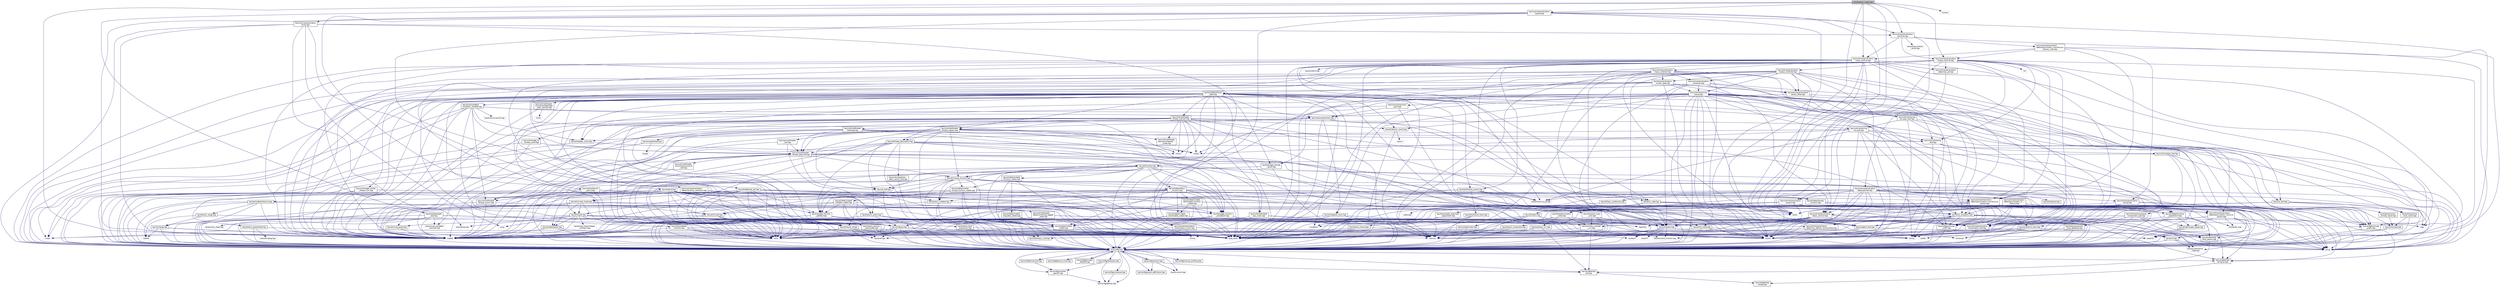 digraph "serialization_vector.cpp"
{
  edge [fontname="Helvetica",fontsize="10",labelfontname="Helvetica",labelfontsize="10"];
  node [fontname="Helvetica",fontsize="10",shape=record];
  Node0 [label="serialization_vector.cpp",height=0.2,width=0.4,color="black", fillcolor="grey75", style="filled", fontcolor="black"];
  Node0 -> Node1 [color="midnightblue",fontsize="10",style="solid",fontname="Helvetica"];
  Node1 [label="hpx/runtime/serialization\l/serialize.hpp",height=0.2,width=0.4,color="black", fillcolor="white", style="filled",URL="$d1/d31/serialize_8hpp.html"];
  Node1 -> Node2 [color="midnightblue",fontsize="10",style="solid",fontname="Helvetica"];
  Node2 [label="hpx/config.hpp",height=0.2,width=0.4,color="black", fillcolor="white", style="filled",URL="$d8/dfd/config_8hpp.html"];
  Node2 -> Node3 [color="midnightblue",fontsize="10",style="solid",fontname="Helvetica"];
  Node3 [label="hpx/config/attributes.hpp",height=0.2,width=0.4,color="black", fillcolor="white", style="filled",URL="$df/d6a/attributes_8hpp.html"];
  Node3 -> Node4 [color="midnightblue",fontsize="10",style="solid",fontname="Helvetica"];
  Node4 [label="hpx/config/defines.hpp",height=0.2,width=0.4,color="grey75", fillcolor="white", style="filled"];
  Node3 -> Node5 [color="midnightblue",fontsize="10",style="solid",fontname="Helvetica"];
  Node5 [label="hpx/config/compiler\l_specific.hpp",height=0.2,width=0.4,color="black", fillcolor="white", style="filled",URL="$d2/d97/compiler__specific_8hpp.html"];
  Node5 -> Node4 [color="midnightblue",fontsize="10",style="solid",fontname="Helvetica"];
  Node2 -> Node6 [color="midnightblue",fontsize="10",style="solid",fontname="Helvetica"];
  Node6 [label="hpx/config/branch_hints.hpp",height=0.2,width=0.4,color="black", fillcolor="white", style="filled",URL="$de/d38/branch__hints_8hpp.html"];
  Node2 -> Node5 [color="midnightblue",fontsize="10",style="solid",fontname="Helvetica"];
  Node2 -> Node7 [color="midnightblue",fontsize="10",style="solid",fontname="Helvetica"];
  Node7 [label="hpx/config/constexpr.hpp",height=0.2,width=0.4,color="black", fillcolor="white", style="filled",URL="$d4/dce/constexpr_8hpp.html"];
  Node7 -> Node4 [color="midnightblue",fontsize="10",style="solid",fontname="Helvetica"];
  Node2 -> Node4 [color="midnightblue",fontsize="10",style="solid",fontname="Helvetica"];
  Node2 -> Node8 [color="midnightblue",fontsize="10",style="solid",fontname="Helvetica"];
  Node8 [label="hpx/config/emulate\l_deleted.hpp",height=0.2,width=0.4,color="black", fillcolor="white", style="filled",URL="$d6/de2/emulate__deleted_8hpp.html"];
  Node8 -> Node2 [color="midnightblue",fontsize="10",style="solid",fontname="Helvetica"];
  Node2 -> Node9 [color="midnightblue",fontsize="10",style="solid",fontname="Helvetica"];
  Node9 [label="hpx/config/export_definitions.hpp",height=0.2,width=0.4,color="black", fillcolor="white", style="filled",URL="$d8/df6/config_2export__definitions_8hpp.html"];
  Node2 -> Node10 [color="midnightblue",fontsize="10",style="solid",fontname="Helvetica"];
  Node10 [label="hpx/config/forceinline.hpp",height=0.2,width=0.4,color="black", fillcolor="white", style="filled",URL="$d7/d7f/forceinline_8hpp.html"];
  Node10 -> Node5 [color="midnightblue",fontsize="10",style="solid",fontname="Helvetica"];
  Node2 -> Node11 [color="midnightblue",fontsize="10",style="solid",fontname="Helvetica"];
  Node11 [label="hpx/config/manual_profiling.hpp",height=0.2,width=0.4,color="black", fillcolor="white", style="filled",URL="$de/d75/manual__profiling_8hpp.html"];
  Node2 -> Node12 [color="midnightblue",fontsize="10",style="solid",fontname="Helvetica"];
  Node12 [label="hpx/config/version.hpp",height=0.2,width=0.4,color="black", fillcolor="white", style="filled",URL="$d5/ddd/config_2version_8hpp.html"];
  Node12 -> Node2 [color="midnightblue",fontsize="10",style="solid",fontname="Helvetica"];
  Node12 -> Node9 [color="midnightblue",fontsize="10",style="solid",fontname="Helvetica"];
  Node12 -> Node13 [color="midnightblue",fontsize="10",style="solid",fontname="Helvetica"];
  Node13 [label="hpx/util/detail/pp\l/cat.hpp",height=0.2,width=0.4,color="black", fillcolor="white", style="filled",URL="$d0/d47/cat_8hpp.html"];
  Node13 -> Node14 [color="midnightblue",fontsize="10",style="solid",fontname="Helvetica"];
  Node14 [label="hpx/util/detail/pp\l/config.hpp",height=0.2,width=0.4,color="black", fillcolor="white", style="filled",URL="$d2/d1a/util_2detail_2pp_2config_8hpp.html"];
  Node12 -> Node15 [color="midnightblue",fontsize="10",style="solid",fontname="Helvetica"];
  Node15 [label="boost/version.hpp",height=0.2,width=0.4,color="grey75", fillcolor="white", style="filled"];
  Node2 -> Node15 [color="midnightblue",fontsize="10",style="solid",fontname="Helvetica"];
  Node2 -> Node13 [color="midnightblue",fontsize="10",style="solid",fontname="Helvetica"];
  Node2 -> Node16 [color="midnightblue",fontsize="10",style="solid",fontname="Helvetica"];
  Node16 [label="hpx/util/detail/pp\l/stringize.hpp",height=0.2,width=0.4,color="black", fillcolor="white", style="filled",URL="$de/ded/stringize_8hpp.html"];
  Node16 -> Node14 [color="midnightblue",fontsize="10",style="solid",fontname="Helvetica"];
  Node1 -> Node17 [color="midnightblue",fontsize="10",style="solid",fontname="Helvetica"];
  Node17 [label="hpx/runtime/serialization\l/access.hpp",height=0.2,width=0.4,color="black", fillcolor="white", style="filled",URL="$d4/dbf/access_8hpp.html"];
  Node17 -> Node18 [color="midnightblue",fontsize="10",style="solid",fontname="Helvetica"];
  Node18 [label="hpx/runtime/serialization\l/serialization_fwd.hpp",height=0.2,width=0.4,color="black", fillcolor="white", style="filled",URL="$d4/d93/serialization__fwd_8hpp.html"];
  Node18 -> Node2 [color="midnightblue",fontsize="10",style="solid",fontname="Helvetica"];
  Node18 -> Node19 [color="midnightblue",fontsize="10",style="solid",fontname="Helvetica"];
  Node19 [label="hpx/util/detail/pp\l/strip_parens.hpp",height=0.2,width=0.4,color="black", fillcolor="white", style="filled",URL="$d1/dcf/strip__parens_8hpp.html",tooltip="Defines the HPX_PP_STRIP_PARENS macro. "];
  Node19 -> Node13 [color="midnightblue",fontsize="10",style="solid",fontname="Helvetica"];
  Node18 -> Node20 [color="midnightblue",fontsize="10",style="solid",fontname="Helvetica"];
  Node20 [label="type_traits",height=0.2,width=0.4,color="grey75", fillcolor="white", style="filled"];
  Node17 -> Node21 [color="midnightblue",fontsize="10",style="solid",fontname="Helvetica"];
  Node21 [label="hpx/traits/has_member\l_xxx.hpp",height=0.2,width=0.4,color="black", fillcolor="white", style="filled",URL="$db/d45/has__member__xxx_8hpp.html"];
  Node21 -> Node13 [color="midnightblue",fontsize="10",style="solid",fontname="Helvetica"];
  Node21 -> Node20 [color="midnightblue",fontsize="10",style="solid",fontname="Helvetica"];
  Node17 -> Node22 [color="midnightblue",fontsize="10",style="solid",fontname="Helvetica"];
  Node22 [label="hpx/traits/polymorphic\l_traits.hpp",height=0.2,width=0.4,color="black", fillcolor="white", style="filled",URL="$d8/d6a/polymorphic__traits_8hpp.html"];
  Node22 -> Node21 [color="midnightblue",fontsize="10",style="solid",fontname="Helvetica"];
  Node22 -> Node23 [color="midnightblue",fontsize="10",style="solid",fontname="Helvetica"];
  Node23 [label="hpx/traits/has_xxx.hpp",height=0.2,width=0.4,color="black", fillcolor="white", style="filled",URL="$de/d82/has__xxx_8hpp.html"];
  Node23 -> Node24 [color="midnightblue",fontsize="10",style="solid",fontname="Helvetica"];
  Node24 [label="hpx/util/always_void.hpp",height=0.2,width=0.4,color="black", fillcolor="white", style="filled",URL="$d0/d88/always__void_8hpp.html"];
  Node23 -> Node13 [color="midnightblue",fontsize="10",style="solid",fontname="Helvetica"];
  Node23 -> Node20 [color="midnightblue",fontsize="10",style="solid",fontname="Helvetica"];
  Node22 -> Node19 [color="midnightblue",fontsize="10",style="solid",fontname="Helvetica"];
  Node22 -> Node20 [color="midnightblue",fontsize="10",style="solid",fontname="Helvetica"];
  Node17 -> Node25 [color="midnightblue",fontsize="10",style="solid",fontname="Helvetica"];
  Node25 [label="hpx/util/decay.hpp",height=0.2,width=0.4,color="black", fillcolor="white", style="filled",URL="$df/d37/decay_8hpp.html"];
  Node25 -> Node2 [color="midnightblue",fontsize="10",style="solid",fontname="Helvetica"];
  Node25 -> Node26 [color="midnightblue",fontsize="10",style="solid",fontname="Helvetica"];
  Node26 [label="boost/ref.hpp",height=0.2,width=0.4,color="grey75", fillcolor="white", style="filled"];
  Node25 -> Node27 [color="midnightblue",fontsize="10",style="solid",fontname="Helvetica"];
  Node27 [label="functional",height=0.2,width=0.4,color="grey75", fillcolor="white", style="filled"];
  Node25 -> Node20 [color="midnightblue",fontsize="10",style="solid",fontname="Helvetica"];
  Node25 -> Node28 [color="midnightblue",fontsize="10",style="solid",fontname="Helvetica"];
  Node28 [label="utility",height=0.2,width=0.4,color="grey75", fillcolor="white", style="filled"];
  Node17 -> Node29 [color="midnightblue",fontsize="10",style="solid",fontname="Helvetica"];
  Node29 [label="string",height=0.2,width=0.4,color="grey75", fillcolor="white", style="filled"];
  Node17 -> Node20 [color="midnightblue",fontsize="10",style="solid",fontname="Helvetica"];
  Node1 -> Node30 [color="midnightblue",fontsize="10",style="solid",fontname="Helvetica"];
  Node30 [label="hpx/runtime/serialization\l/input_archive.hpp",height=0.2,width=0.4,color="black", fillcolor="white", style="filled",URL="$d3/d18/input__archive_8hpp.html"];
  Node30 -> Node2 [color="midnightblue",fontsize="10",style="solid",fontname="Helvetica"];
  Node30 -> Node31 [color="midnightblue",fontsize="10",style="solid",fontname="Helvetica"];
  Node31 [label="hpx/runtime/serialization\l/basic_archive.hpp",height=0.2,width=0.4,color="black", fillcolor="white", style="filled",URL="$d4/d5f/basic__archive_8hpp.html"];
  Node31 -> Node2 [color="midnightblue",fontsize="10",style="solid",fontname="Helvetica"];
  Node31 -> Node32 [color="midnightblue",fontsize="10",style="solid",fontname="Helvetica"];
  Node32 [label="algorithm",height=0.2,width=0.4,color="grey75", fillcolor="white", style="filled"];
  Node31 -> Node33 [color="midnightblue",fontsize="10",style="solid",fontname="Helvetica"];
  Node33 [label="cstddef",height=0.2,width=0.4,color="grey75", fillcolor="white", style="filled"];
  Node31 -> Node34 [color="midnightblue",fontsize="10",style="solid",fontname="Helvetica"];
  Node34 [label="cstdint",height=0.2,width=0.4,color="grey75", fillcolor="white", style="filled"];
  Node31 -> Node35 [color="midnightblue",fontsize="10",style="solid",fontname="Helvetica"];
  Node35 [label="iostream",height=0.2,width=0.4,color="grey75", fillcolor="white", style="filled"];
  Node31 -> Node36 [color="midnightblue",fontsize="10",style="solid",fontname="Helvetica"];
  Node36 [label="map",height=0.2,width=0.4,color="grey75", fillcolor="white", style="filled"];
  Node31 -> Node20 [color="midnightblue",fontsize="10",style="solid",fontname="Helvetica"];
  Node30 -> Node37 [color="midnightblue",fontsize="10",style="solid",fontname="Helvetica"];
  Node37 [label="hpx/runtime/serialization\l/detail/polymorphic_nonintrusive\l_factory.hpp",height=0.2,width=0.4,color="black", fillcolor="white", style="filled",URL="$d0/d45/polymorphic__nonintrusive__factory_8hpp.html"];
  Node37 -> Node2 [color="midnightblue",fontsize="10",style="solid",fontname="Helvetica"];
  Node37 -> Node18 [color="midnightblue",fontsize="10",style="solid",fontname="Helvetica"];
  Node37 -> Node38 [color="midnightblue",fontsize="10",style="solid",fontname="Helvetica"];
  Node38 [label="hpx/runtime/serialization\l/detail/non_default_constructible.hpp",height=0.2,width=0.4,color="black", fillcolor="white", style="filled",URL="$d7/d22/non__default__constructible_8hpp.html"];
  Node38 -> Node2 [color="midnightblue",fontsize="10",style="solid",fontname="Helvetica"];
  Node38 -> Node39 [color="midnightblue",fontsize="10",style="solid",fontname="Helvetica"];
  Node39 [label="memory",height=0.2,width=0.4,color="grey75", fillcolor="white", style="filled"];
  Node37 -> Node40 [color="midnightblue",fontsize="10",style="solid",fontname="Helvetica"];
  Node40 [label="hpx/throw_exception.hpp",height=0.2,width=0.4,color="black", fillcolor="white", style="filled",URL="$d7/d3a/throw__exception_8hpp.html"];
  Node40 -> Node2 [color="midnightblue",fontsize="10",style="solid",fontname="Helvetica"];
  Node40 -> Node41 [color="midnightblue",fontsize="10",style="solid",fontname="Helvetica"];
  Node41 [label="hpx/error.hpp",height=0.2,width=0.4,color="black", fillcolor="white", style="filled",URL="$d9/d99/error_8hpp.html"];
  Node41 -> Node2 [color="midnightblue",fontsize="10",style="solid",fontname="Helvetica"];
  Node41 -> Node42 [color="midnightblue",fontsize="10",style="solid",fontname="Helvetica"];
  Node42 [label="boost/system/error\l_code.hpp",height=0.2,width=0.4,color="grey75", fillcolor="white", style="filled"];
  Node41 -> Node29 [color="midnightblue",fontsize="10",style="solid",fontname="Helvetica"];
  Node40 -> Node43 [color="midnightblue",fontsize="10",style="solid",fontname="Helvetica"];
  Node43 [label="hpx/exception_fwd.hpp",height=0.2,width=0.4,color="black", fillcolor="white", style="filled",URL="$de/dd9/exception__fwd_8hpp.html"];
  Node43 -> Node2 [color="midnightblue",fontsize="10",style="solid",fontname="Helvetica"];
  Node43 -> Node41 [color="midnightblue",fontsize="10",style="solid",fontname="Helvetica"];
  Node43 -> Node40 [color="midnightblue",fontsize="10",style="solid",fontname="Helvetica"];
  Node40 -> Node44 [color="midnightblue",fontsize="10",style="solid",fontname="Helvetica"];
  Node44 [label="boost/current_function.hpp",height=0.2,width=0.4,color="grey75", fillcolor="white", style="filled"];
  Node40 -> Node42 [color="midnightblue",fontsize="10",style="solid",fontname="Helvetica"];
  Node40 -> Node45 [color="midnightblue",fontsize="10",style="solid",fontname="Helvetica"];
  Node45 [label="exception",height=0.2,width=0.4,color="grey75", fillcolor="white", style="filled"];
  Node40 -> Node29 [color="midnightblue",fontsize="10",style="solid",fontname="Helvetica"];
  Node40 -> Node46 [color="midnightblue",fontsize="10",style="solid",fontname="Helvetica"];
  Node46 [label="hpx/config/warnings\l_prefix.hpp",height=0.2,width=0.4,color="black", fillcolor="white", style="filled",URL="$dd/d54/warnings__prefix_8hpp.html"];
  Node46 -> Node2 [color="midnightblue",fontsize="10",style="solid",fontname="Helvetica"];
  Node40 -> Node47 [color="midnightblue",fontsize="10",style="solid",fontname="Helvetica"];
  Node47 [label="hpx/config/warnings\l_suffix.hpp",height=0.2,width=0.4,color="black", fillcolor="white", style="filled",URL="$dc/dd1/warnings__suffix_8hpp.html"];
  Node47 -> Node2 [color="midnightblue",fontsize="10",style="solid",fontname="Helvetica"];
  Node37 -> Node48 [color="midnightblue",fontsize="10",style="solid",fontname="Helvetica"];
  Node48 [label="hpx/traits/needs_automatic\l_registration.hpp",height=0.2,width=0.4,color="black", fillcolor="white", style="filled",URL="$d8/dd4/needs__automatic__registration_8hpp.html"];
  Node48 -> Node20 [color="midnightblue",fontsize="10",style="solid",fontname="Helvetica"];
  Node37 -> Node22 [color="midnightblue",fontsize="10",style="solid",fontname="Helvetica"];
  Node37 -> Node49 [color="midnightblue",fontsize="10",style="solid",fontname="Helvetica"];
  Node49 [label="hpx/util/assert.hpp",height=0.2,width=0.4,color="black", fillcolor="white", style="filled",URL="$d2/d54/assert_8hpp.html"];
  Node49 -> Node2 [color="midnightblue",fontsize="10",style="solid",fontname="Helvetica"];
  Node49 -> Node50 [color="midnightblue",fontsize="10",style="solid",fontname="Helvetica"];
  Node50 [label="assert.h",height=0.2,width=0.4,color="grey75", fillcolor="white", style="filled"];
  Node49 -> Node44 [color="midnightblue",fontsize="10",style="solid",fontname="Helvetica"];
  Node49 -> Node51 [color="midnightblue",fontsize="10",style="solid",fontname="Helvetica"];
  Node51 [label="cstdlib",height=0.2,width=0.4,color="grey75", fillcolor="white", style="filled"];
  Node49 -> Node35 [color="midnightblue",fontsize="10",style="solid",fontname="Helvetica"];
  Node37 -> Node52 [color="midnightblue",fontsize="10",style="solid",fontname="Helvetica"];
  Node52 [label="hpx/util/demangle_helper.hpp",height=0.2,width=0.4,color="black", fillcolor="white", style="filled",URL="$dc/db2/demangle__helper_8hpp.html"];
  Node52 -> Node2 [color="midnightblue",fontsize="10",style="solid",fontname="Helvetica"];
  Node52 -> Node53 [color="midnightblue",fontsize="10",style="solid",fontname="Helvetica"];
  Node53 [label="typeinfo",height=0.2,width=0.4,color="grey75", fillcolor="white", style="filled"];
  Node37 -> Node16 [color="midnightblue",fontsize="10",style="solid",fontname="Helvetica"];
  Node37 -> Node19 [color="midnightblue",fontsize="10",style="solid",fontname="Helvetica"];
  Node37 -> Node54 [color="midnightblue",fontsize="10",style="solid",fontname="Helvetica"];
  Node54 [label="hpx/util/jenkins_hash.hpp",height=0.2,width=0.4,color="black", fillcolor="white", style="filled",URL="$dc/d6d/jenkins__hash_8hpp.html"];
  Node54 -> Node2 [color="midnightblue",fontsize="10",style="solid",fontname="Helvetica"];
  Node54 -> Node51 [color="midnightblue",fontsize="10",style="solid",fontname="Helvetica"];
  Node54 -> Node33 [color="midnightblue",fontsize="10",style="solid",fontname="Helvetica"];
  Node54 -> Node34 [color="midnightblue",fontsize="10",style="solid",fontname="Helvetica"];
  Node54 -> Node55 [color="midnightblue",fontsize="10",style="solid",fontname="Helvetica"];
  Node55 [label="cstring",height=0.2,width=0.4,color="grey75", fillcolor="white", style="filled"];
  Node54 -> Node29 [color="midnightblue",fontsize="10",style="solid",fontname="Helvetica"];
  Node54 -> Node28 [color="midnightblue",fontsize="10",style="solid",fontname="Helvetica"];
  Node37 -> Node56 [color="midnightblue",fontsize="10",style="solid",fontname="Helvetica"];
  Node56 [label="hpx/util/static.hpp",height=0.2,width=0.4,color="black", fillcolor="white", style="filled",URL="$d0/dfe/static_8hpp.html"];
  Node56 -> Node2 [color="midnightblue",fontsize="10",style="solid",fontname="Helvetica"];
  Node56 -> Node20 [color="midnightblue",fontsize="10",style="solid",fontname="Helvetica"];
  Node56 -> Node57 [color="midnightblue",fontsize="10",style="solid",fontname="Helvetica"];
  Node57 [label="hpx/compat/mutex.hpp",height=0.2,width=0.4,color="black", fillcolor="white", style="filled",URL="$db/d3c/compat_2mutex_8hpp.html"];
  Node57 -> Node2 [color="midnightblue",fontsize="10",style="solid",fontname="Helvetica"];
  Node57 -> Node58 [color="midnightblue",fontsize="10",style="solid",fontname="Helvetica"];
  Node58 [label="mutex",height=0.2,width=0.4,color="grey75", fillcolor="white", style="filled"];
  Node56 -> Node39 [color="midnightblue",fontsize="10",style="solid",fontname="Helvetica"];
  Node37 -> Node39 [color="midnightblue",fontsize="10",style="solid",fontname="Helvetica"];
  Node37 -> Node29 [color="midnightblue",fontsize="10",style="solid",fontname="Helvetica"];
  Node37 -> Node53 [color="midnightblue",fontsize="10",style="solid",fontname="Helvetica"];
  Node37 -> Node20 [color="midnightblue",fontsize="10",style="solid",fontname="Helvetica"];
  Node37 -> Node59 [color="midnightblue",fontsize="10",style="solid",fontname="Helvetica"];
  Node59 [label="unordered_map",height=0.2,width=0.4,color="grey75", fillcolor="white", style="filled"];
  Node37 -> Node46 [color="midnightblue",fontsize="10",style="solid",fontname="Helvetica"];
  Node37 -> Node47 [color="midnightblue",fontsize="10",style="solid",fontname="Helvetica"];
  Node30 -> Node60 [color="midnightblue",fontsize="10",style="solid",fontname="Helvetica"];
  Node60 [label="hpx/runtime/serialization\l/detail/raw_ptr.hpp",height=0.2,width=0.4,color="black", fillcolor="white", style="filled",URL="$d9/d45/raw__ptr_8hpp.html"];
  Node60 -> Node61 [color="midnightblue",fontsize="10",style="solid",fontname="Helvetica"];
  Node61 [label="hpx/runtime/serialization\l/detail/pointer.hpp",height=0.2,width=0.4,color="black", fillcolor="white", style="filled",URL="$d2/d17/pointer_8hpp.html"];
  Node61 -> Node17 [color="midnightblue",fontsize="10",style="solid",fontname="Helvetica"];
  Node61 -> Node31 [color="midnightblue",fontsize="10",style="solid",fontname="Helvetica"];
  Node61 -> Node38 [color="midnightblue",fontsize="10",style="solid",fontname="Helvetica"];
  Node61 -> Node62 [color="midnightblue",fontsize="10",style="solid",fontname="Helvetica"];
  Node62 [label="hpx/runtime/serialization\l/detail/polymorphic_id\l_factory.hpp",height=0.2,width=0.4,color="black", fillcolor="white", style="filled",URL="$d3/dbe/polymorphic__id__factory_8hpp.html"];
  Node62 -> Node2 [color="midnightblue",fontsize="10",style="solid",fontname="Helvetica"];
  Node62 -> Node63 [color="midnightblue",fontsize="10",style="solid",fontname="Helvetica"];
  Node63 [label="hpx/runtime/serialization\l/detail/polymorphic_intrusive\l_factory.hpp",height=0.2,width=0.4,color="black", fillcolor="white", style="filled",URL="$dd/d93/polymorphic__intrusive__factory_8hpp.html"];
  Node63 -> Node2 [color="midnightblue",fontsize="10",style="solid",fontname="Helvetica"];
  Node63 -> Node18 [color="midnightblue",fontsize="10",style="solid",fontname="Helvetica"];
  Node63 -> Node52 [color="midnightblue",fontsize="10",style="solid",fontname="Helvetica"];
  Node63 -> Node16 [color="midnightblue",fontsize="10",style="solid",fontname="Helvetica"];
  Node63 -> Node54 [color="midnightblue",fontsize="10",style="solid",fontname="Helvetica"];
  Node63 -> Node29 [color="midnightblue",fontsize="10",style="solid",fontname="Helvetica"];
  Node63 -> Node59 [color="midnightblue",fontsize="10",style="solid",fontname="Helvetica"];
  Node62 -> Node18 [color="midnightblue",fontsize="10",style="solid",fontname="Helvetica"];
  Node62 -> Node40 [color="midnightblue",fontsize="10",style="solid",fontname="Helvetica"];
  Node62 -> Node22 [color="midnightblue",fontsize="10",style="solid",fontname="Helvetica"];
  Node62 -> Node49 [color="midnightblue",fontsize="10",style="solid",fontname="Helvetica"];
  Node62 -> Node16 [color="midnightblue",fontsize="10",style="solid",fontname="Helvetica"];
  Node62 -> Node56 [color="midnightblue",fontsize="10",style="solid",fontname="Helvetica"];
  Node62 -> Node34 [color="midnightblue",fontsize="10",style="solid",fontname="Helvetica"];
  Node62 -> Node36 [color="midnightblue",fontsize="10",style="solid",fontname="Helvetica"];
  Node62 -> Node29 [color="midnightblue",fontsize="10",style="solid",fontname="Helvetica"];
  Node62 -> Node20 [color="midnightblue",fontsize="10",style="solid",fontname="Helvetica"];
  Node62 -> Node64 [color="midnightblue",fontsize="10",style="solid",fontname="Helvetica"];
  Node64 [label="vector",height=0.2,width=0.4,color="grey75", fillcolor="white", style="filled"];
  Node62 -> Node46 [color="midnightblue",fontsize="10",style="solid",fontname="Helvetica"];
  Node62 -> Node47 [color="midnightblue",fontsize="10",style="solid",fontname="Helvetica"];
  Node61 -> Node63 [color="midnightblue",fontsize="10",style="solid",fontname="Helvetica"];
  Node61 -> Node37 [color="midnightblue",fontsize="10",style="solid",fontname="Helvetica"];
  Node61 -> Node18 [color="midnightblue",fontsize="10",style="solid",fontname="Helvetica"];
  Node61 -> Node65 [color="midnightblue",fontsize="10",style="solid",fontname="Helvetica"];
  Node65 [label="hpx/runtime/serialization\l/string.hpp",height=0.2,width=0.4,color="black", fillcolor="white", style="filled",URL="$d4/da0/string_8hpp.html"];
  Node65 -> Node2 [color="midnightblue",fontsize="10",style="solid",fontname="Helvetica"];
  Node65 -> Node31 [color="midnightblue",fontsize="10",style="solid",fontname="Helvetica"];
  Node65 -> Node18 [color="midnightblue",fontsize="10",style="solid",fontname="Helvetica"];
  Node65 -> Node34 [color="midnightblue",fontsize="10",style="solid",fontname="Helvetica"];
  Node65 -> Node29 [color="midnightblue",fontsize="10",style="solid",fontname="Helvetica"];
  Node61 -> Node22 [color="midnightblue",fontsize="10",style="solid",fontname="Helvetica"];
  Node61 -> Node66 [color="midnightblue",fontsize="10",style="solid",fontname="Helvetica"];
  Node66 [label="hpx/util/identity.hpp",height=0.2,width=0.4,color="black", fillcolor="white", style="filled",URL="$d7/d0e/identity_8hpp.html"];
  Node61 -> Node67 [color="midnightblue",fontsize="10",style="solid",fontname="Helvetica"];
  Node67 [label="hpx/util/lazy_conditional.hpp",height=0.2,width=0.4,color="black", fillcolor="white", style="filled",URL="$d4/dab/lazy__conditional_8hpp.html"];
  Node67 -> Node20 [color="midnightblue",fontsize="10",style="solid",fontname="Helvetica"];
  Node61 -> Node68 [color="midnightblue",fontsize="10",style="solid",fontname="Helvetica"];
  Node68 [label="boost/intrusive_ptr.hpp",height=0.2,width=0.4,color="grey75", fillcolor="white", style="filled"];
  Node61 -> Node34 [color="midnightblue",fontsize="10",style="solid",fontname="Helvetica"];
  Node61 -> Node39 [color="midnightblue",fontsize="10",style="solid",fontname="Helvetica"];
  Node61 -> Node29 [color="midnightblue",fontsize="10",style="solid",fontname="Helvetica"];
  Node61 -> Node20 [color="midnightblue",fontsize="10",style="solid",fontname="Helvetica"];
  Node61 -> Node28 [color="midnightblue",fontsize="10",style="solid",fontname="Helvetica"];
  Node30 -> Node69 [color="midnightblue",fontsize="10",style="solid",fontname="Helvetica"];
  Node69 [label="hpx/runtime/serialization\l/input_container.hpp",height=0.2,width=0.4,color="black", fillcolor="white", style="filled",URL="$d0/d46/input__container_8hpp.html"];
  Node69 -> Node2 [color="midnightblue",fontsize="10",style="solid",fontname="Helvetica"];
  Node69 -> Node70 [color="midnightblue",fontsize="10",style="solid",fontname="Helvetica"];
  Node70 [label="hpx/runtime/serialization\l/binary_filter.hpp",height=0.2,width=0.4,color="black", fillcolor="white", style="filled",URL="$d2/d86/binary__filter_8hpp.html"];
  Node70 -> Node63 [color="midnightblue",fontsize="10",style="solid",fontname="Helvetica"];
  Node70 -> Node18 [color="midnightblue",fontsize="10",style="solid",fontname="Helvetica"];
  Node70 -> Node33 [color="midnightblue",fontsize="10",style="solid",fontname="Helvetica"];
  Node69 -> Node71 [color="midnightblue",fontsize="10",style="solid",fontname="Helvetica"];
  Node71 [label="hpx/runtime/serialization\l/container.hpp",height=0.2,width=0.4,color="black", fillcolor="white", style="filled",URL="$dc/d6e/container_8hpp.html"];
  Node71 -> Node2 [color="midnightblue",fontsize="10",style="solid",fontname="Helvetica"];
  Node71 -> Node72 [color="midnightblue",fontsize="10",style="solid",fontname="Helvetica"];
  Node72 [label="hpx/lcos_fwd.hpp",height=0.2,width=0.4,color="black", fillcolor="white", style="filled",URL="$da/d46/lcos__fwd_8hpp.html"];
  Node72 -> Node2 [color="midnightblue",fontsize="10",style="solid",fontname="Helvetica"];
  Node72 -> Node73 [color="midnightblue",fontsize="10",style="solid",fontname="Helvetica"];
  Node73 [label="hpx/traits/is_component.hpp",height=0.2,width=0.4,color="black", fillcolor="white", style="filled",URL="$d9/d27/is__component_8hpp.html"];
  Node73 -> Node2 [color="midnightblue",fontsize="10",style="solid",fontname="Helvetica"];
  Node73 -> Node33 [color="midnightblue",fontsize="10",style="solid",fontname="Helvetica"];
  Node73 -> Node20 [color="midnightblue",fontsize="10",style="solid",fontname="Helvetica"];
  Node72 -> Node74 [color="midnightblue",fontsize="10",style="solid",fontname="Helvetica"];
  Node74 [label="hpx/traits/promise\l_local_result.hpp",height=0.2,width=0.4,color="black", fillcolor="white", style="filled",URL="$de/da6/promise__local__result_8hpp.html"];
  Node74 -> Node2 [color="midnightblue",fontsize="10",style="solid",fontname="Helvetica"];
  Node74 -> Node75 [color="midnightblue",fontsize="10",style="solid",fontname="Helvetica"];
  Node75 [label="hpx/util/unused.hpp",height=0.2,width=0.4,color="black", fillcolor="white", style="filled",URL="$dd/d26/unused_8hpp.html"];
  Node75 -> Node2 [color="midnightblue",fontsize="10",style="solid",fontname="Helvetica"];
  Node72 -> Node76 [color="midnightblue",fontsize="10",style="solid",fontname="Helvetica"];
  Node76 [label="hpx/traits/promise\l_remote_result.hpp",height=0.2,width=0.4,color="black", fillcolor="white", style="filled",URL="$d3/dcf/promise__remote__result_8hpp.html"];
  Node76 -> Node75 [color="midnightblue",fontsize="10",style="solid",fontname="Helvetica"];
  Node72 -> Node64 [color="midnightblue",fontsize="10",style="solid",fontname="Helvetica"];
  Node71 -> Node77 [color="midnightblue",fontsize="10",style="solid",fontname="Helvetica"];
  Node77 [label="hpx/runtime/naming\l/name.hpp",height=0.2,width=0.4,color="black", fillcolor="white", style="filled",URL="$d0/ddd/name_8hpp.html"];
  Node77 -> Node2 [color="midnightblue",fontsize="10",style="solid",fontname="Helvetica"];
  Node77 -> Node78 [color="midnightblue",fontsize="10",style="solid",fontname="Helvetica"];
  Node78 [label="hpx/lcos/local/spinlock.hpp",height=0.2,width=0.4,color="black", fillcolor="white", style="filled",URL="$d9/d89/lcos_2local_2spinlock_8hpp.html"];
  Node78 -> Node2 [color="midnightblue",fontsize="10",style="solid",fontname="Helvetica"];
  Node78 -> Node79 [color="midnightblue",fontsize="10",style="solid",fontname="Helvetica"];
  Node79 [label="hpx/runtime/threads\l/thread_helpers.hpp",height=0.2,width=0.4,color="black", fillcolor="white", style="filled",URL="$d1/daf/thread__helpers_8hpp.html"];
  Node79 -> Node2 [color="midnightblue",fontsize="10",style="solid",fontname="Helvetica"];
  Node79 -> Node43 [color="midnightblue",fontsize="10",style="solid",fontname="Helvetica"];
  Node79 -> Node80 [color="midnightblue",fontsize="10",style="solid",fontname="Helvetica"];
  Node80 [label="hpx/runtime/naming\l_fwd.hpp",height=0.2,width=0.4,color="black", fillcolor="white", style="filled",URL="$d5/d24/naming__fwd_8hpp.html"];
  Node80 -> Node2 [color="midnightblue",fontsize="10",style="solid",fontname="Helvetica"];
  Node80 -> Node81 [color="midnightblue",fontsize="10",style="solid",fontname="Helvetica"];
  Node81 [label="hpx/runtime/agas_fwd.hpp",height=0.2,width=0.4,color="black", fillcolor="white", style="filled",URL="$df/d2a/agas__fwd_8hpp.html"];
  Node81 -> Node2 [color="midnightblue",fontsize="10",style="solid",fontname="Helvetica"];
  Node81 -> Node82 [color="midnightblue",fontsize="10",style="solid",fontname="Helvetica"];
  Node82 [label="hpx/runtime/components\l/component_type.hpp",height=0.2,width=0.4,color="black", fillcolor="white", style="filled",URL="$d3/d08/component__type_8hpp.html"];
  Node82 -> Node2 [color="midnightblue",fontsize="10",style="solid",fontname="Helvetica"];
  Node82 -> Node83 [color="midnightblue",fontsize="10",style="solid",fontname="Helvetica"];
  Node83 [label="hpx/traits/component\l_type_database.hpp",height=0.2,width=0.4,color="black", fillcolor="white", style="filled",URL="$d7/d48/component__type__database_8hpp.html"];
  Node83 -> Node2 [color="midnightblue",fontsize="10",style="solid",fontname="Helvetica"];
  Node83 -> Node34 [color="midnightblue",fontsize="10",style="solid",fontname="Helvetica"];
  Node82 -> Node49 [color="midnightblue",fontsize="10",style="solid",fontname="Helvetica"];
  Node82 -> Node19 [color="midnightblue",fontsize="10",style="solid",fontname="Helvetica"];
  Node82 -> Node34 [color="midnightblue",fontsize="10",style="solid",fontname="Helvetica"];
  Node82 -> Node29 [color="midnightblue",fontsize="10",style="solid",fontname="Helvetica"];
  Node81 -> Node84 [color="midnightblue",fontsize="10",style="solid",fontname="Helvetica"];
  Node84 [label="hpx/util/function.hpp",height=0.2,width=0.4,color="black", fillcolor="white", style="filled",URL="$d7/d7c/function_8hpp.html"];
  Node84 -> Node2 [color="midnightblue",fontsize="10",style="solid",fontname="Helvetica"];
  Node84 -> Node18 [color="midnightblue",fontsize="10",style="solid",fontname="Helvetica"];
  Node84 -> Node85 [color="midnightblue",fontsize="10",style="solid",fontname="Helvetica"];
  Node85 [label="hpx/traits/get_function\l_address.hpp",height=0.2,width=0.4,color="black", fillcolor="white", style="filled",URL="$df/d1c/get__function__address_8hpp.html"];
  Node85 -> Node2 [color="midnightblue",fontsize="10",style="solid",fontname="Helvetica"];
  Node85 -> Node33 [color="midnightblue",fontsize="10",style="solid",fontname="Helvetica"];
  Node85 -> Node39 [color="midnightblue",fontsize="10",style="solid",fontname="Helvetica"];
  Node84 -> Node86 [color="midnightblue",fontsize="10",style="solid",fontname="Helvetica"];
  Node86 [label="hpx/traits/get_function\l_annotation.hpp",height=0.2,width=0.4,color="black", fillcolor="white", style="filled",URL="$db/d2c/get__function__annotation_8hpp.html"];
  Node86 -> Node2 [color="midnightblue",fontsize="10",style="solid",fontname="Helvetica"];
  Node86 -> Node87 [color="midnightblue",fontsize="10",style="solid",fontname="Helvetica"];
  Node87 [label="hpx/util/itt_notify.hpp",height=0.2,width=0.4,color="black", fillcolor="white", style="filled",URL="$de/df9/itt__notify_8hpp.html"];
  Node87 -> Node2 [color="midnightblue",fontsize="10",style="solid",fontname="Helvetica"];
  Node87 -> Node33 [color="midnightblue",fontsize="10",style="solid",fontname="Helvetica"];
  Node87 -> Node34 [color="midnightblue",fontsize="10",style="solid",fontname="Helvetica"];
  Node87 -> Node55 [color="midnightblue",fontsize="10",style="solid",fontname="Helvetica"];
  Node86 -> Node33 [color="midnightblue",fontsize="10",style="solid",fontname="Helvetica"];
  Node86 -> Node39 [color="midnightblue",fontsize="10",style="solid",fontname="Helvetica"];
  Node84 -> Node88 [color="midnightblue",fontsize="10",style="solid",fontname="Helvetica"];
  Node88 [label="hpx/traits/is_callable.hpp",height=0.2,width=0.4,color="black", fillcolor="white", style="filled",URL="$da/d69/is__callable_8hpp.html"];
  Node88 -> Node2 [color="midnightblue",fontsize="10",style="solid",fontname="Helvetica"];
  Node88 -> Node24 [color="midnightblue",fontsize="10",style="solid",fontname="Helvetica"];
  Node88 -> Node89 [color="midnightblue",fontsize="10",style="solid",fontname="Helvetica"];
  Node89 [label="hpx/util/result_of.hpp",height=0.2,width=0.4,color="black", fillcolor="white", style="filled",URL="$dd/d4f/result__of_8hpp.html"];
  Node89 -> Node2 [color="midnightblue",fontsize="10",style="solid",fontname="Helvetica"];
  Node89 -> Node26 [color="midnightblue",fontsize="10",style="solid",fontname="Helvetica"];
  Node89 -> Node20 [color="midnightblue",fontsize="10",style="solid",fontname="Helvetica"];
  Node89 -> Node28 [color="midnightblue",fontsize="10",style="solid",fontname="Helvetica"];
  Node88 -> Node20 [color="midnightblue",fontsize="10",style="solid",fontname="Helvetica"];
  Node84 -> Node90 [color="midnightblue",fontsize="10",style="solid",fontname="Helvetica"];
  Node90 [label="hpx/util/detail/basic\l_function.hpp",height=0.2,width=0.4,color="black", fillcolor="white", style="filled",URL="$dc/da0/basic__function_8hpp.html"];
  Node90 -> Node2 [color="midnightblue",fontsize="10",style="solid",fontname="Helvetica"];
  Node90 -> Node18 [color="midnightblue",fontsize="10",style="solid",fontname="Helvetica"];
  Node90 -> Node85 [color="midnightblue",fontsize="10",style="solid",fontname="Helvetica"];
  Node90 -> Node86 [color="midnightblue",fontsize="10",style="solid",fontname="Helvetica"];
  Node90 -> Node88 [color="midnightblue",fontsize="10",style="solid",fontname="Helvetica"];
  Node90 -> Node91 [color="midnightblue",fontsize="10",style="solid",fontname="Helvetica"];
  Node91 [label="hpx/util/detail/empty\l_function.hpp",height=0.2,width=0.4,color="black", fillcolor="white", style="filled",URL="$d6/d4d/empty__function_8hpp.html"];
  Node91 -> Node40 [color="midnightblue",fontsize="10",style="solid",fontname="Helvetica"];
  Node91 -> Node92 [color="midnightblue",fontsize="10",style="solid",fontname="Helvetica"];
  Node92 [label="hpx/util/detail/function\l_registration.hpp",height=0.2,width=0.4,color="black", fillcolor="white", style="filled",URL="$df/d7b/function__registration_8hpp.html"];
  Node92 -> Node2 [color="midnightblue",fontsize="10",style="solid",fontname="Helvetica"];
  Node92 -> Node52 [color="midnightblue",fontsize="10",style="solid",fontname="Helvetica"];
  Node92 -> Node16 [color="midnightblue",fontsize="10",style="solid",fontname="Helvetica"];
  Node92 -> Node19 [color="midnightblue",fontsize="10",style="solid",fontname="Helvetica"];
  Node92 -> Node20 [color="midnightblue",fontsize="10",style="solid",fontname="Helvetica"];
  Node90 -> Node93 [color="midnightblue",fontsize="10",style="solid",fontname="Helvetica"];
  Node93 [label="hpx/util/detail/vtable\l/serializable_function\l_vtable.hpp",height=0.2,width=0.4,color="black", fillcolor="white", style="filled",URL="$de/d38/serializable__function__vtable_8hpp.html"];
  Node93 -> Node2 [color="midnightblue",fontsize="10",style="solid",fontname="Helvetica"];
  Node93 -> Node63 [color="midnightblue",fontsize="10",style="solid",fontname="Helvetica"];
  Node93 -> Node92 [color="midnightblue",fontsize="10",style="solid",fontname="Helvetica"];
  Node93 -> Node94 [color="midnightblue",fontsize="10",style="solid",fontname="Helvetica"];
  Node94 [label="hpx/util/detail/vtable\l/serializable_vtable.hpp",height=0.2,width=0.4,color="black", fillcolor="white", style="filled",URL="$dd/d66/serializable__vtable_8hpp.html"];
  Node94 -> Node2 [color="midnightblue",fontsize="10",style="solid",fontname="Helvetica"];
  Node94 -> Node18 [color="midnightblue",fontsize="10",style="solid",fontname="Helvetica"];
  Node94 -> Node95 [color="midnightblue",fontsize="10",style="solid",fontname="Helvetica"];
  Node95 [label="hpx/util/detail/vtable\l/vtable.hpp",height=0.2,width=0.4,color="black", fillcolor="white", style="filled",URL="$d0/d6c/vtable_8hpp.html"];
  Node95 -> Node2 [color="midnightblue",fontsize="10",style="solid",fontname="Helvetica"];
  Node95 -> Node33 [color="midnightblue",fontsize="10",style="solid",fontname="Helvetica"];
  Node95 -> Node39 [color="midnightblue",fontsize="10",style="solid",fontname="Helvetica"];
  Node95 -> Node20 [color="midnightblue",fontsize="10",style="solid",fontname="Helvetica"];
  Node95 -> Node53 [color="midnightblue",fontsize="10",style="solid",fontname="Helvetica"];
  Node95 -> Node28 [color="midnightblue",fontsize="10",style="solid",fontname="Helvetica"];
  Node93 -> Node95 [color="midnightblue",fontsize="10",style="solid",fontname="Helvetica"];
  Node93 -> Node29 [color="midnightblue",fontsize="10",style="solid",fontname="Helvetica"];
  Node93 -> Node20 [color="midnightblue",fontsize="10",style="solid",fontname="Helvetica"];
  Node90 -> Node94 [color="midnightblue",fontsize="10",style="solid",fontname="Helvetica"];
  Node90 -> Node95 [color="midnightblue",fontsize="10",style="solid",fontname="Helvetica"];
  Node90 -> Node33 [color="midnightblue",fontsize="10",style="solid",fontname="Helvetica"];
  Node90 -> Node55 [color="midnightblue",fontsize="10",style="solid",fontname="Helvetica"];
  Node90 -> Node29 [color="midnightblue",fontsize="10",style="solid",fontname="Helvetica"];
  Node90 -> Node20 [color="midnightblue",fontsize="10",style="solid",fontname="Helvetica"];
  Node90 -> Node53 [color="midnightblue",fontsize="10",style="solid",fontname="Helvetica"];
  Node90 -> Node28 [color="midnightblue",fontsize="10",style="solid",fontname="Helvetica"];
  Node84 -> Node92 [color="midnightblue",fontsize="10",style="solid",fontname="Helvetica"];
  Node84 -> Node96 [color="midnightblue",fontsize="10",style="solid",fontname="Helvetica"];
  Node96 [label="hpx/util/detail/vtable\l/function_vtable.hpp",height=0.2,width=0.4,color="black", fillcolor="white", style="filled",URL="$db/dac/function__vtable_8hpp.html"];
  Node96 -> Node2 [color="midnightblue",fontsize="10",style="solid",fontname="Helvetica"];
  Node96 -> Node97 [color="midnightblue",fontsize="10",style="solid",fontname="Helvetica"];
  Node97 [label="hpx/util/detail/vtable\l/copyable_vtable.hpp",height=0.2,width=0.4,color="black", fillcolor="white", style="filled",URL="$db/d2f/copyable__vtable_8hpp.html"];
  Node97 -> Node2 [color="midnightblue",fontsize="10",style="solid",fontname="Helvetica"];
  Node97 -> Node95 [color="midnightblue",fontsize="10",style="solid",fontname="Helvetica"];
  Node96 -> Node98 [color="midnightblue",fontsize="10",style="solid",fontname="Helvetica"];
  Node98 [label="hpx/util/detail/vtable\l/unique_function_vtable.hpp",height=0.2,width=0.4,color="black", fillcolor="white", style="filled",URL="$d1/d3b/unique__function__vtable_8hpp.html"];
  Node98 -> Node2 [color="midnightblue",fontsize="10",style="solid",fontname="Helvetica"];
  Node98 -> Node91 [color="midnightblue",fontsize="10",style="solid",fontname="Helvetica"];
  Node98 -> Node99 [color="midnightblue",fontsize="10",style="solid",fontname="Helvetica"];
  Node99 [label="hpx/util/detail/vtable\l/callable_vtable.hpp",height=0.2,width=0.4,color="black", fillcolor="white", style="filled",URL="$d8/d67/callable__vtable_8hpp.html"];
  Node99 -> Node2 [color="midnightblue",fontsize="10",style="solid",fontname="Helvetica"];
  Node99 -> Node85 [color="midnightblue",fontsize="10",style="solid",fontname="Helvetica"];
  Node99 -> Node86 [color="midnightblue",fontsize="10",style="solid",fontname="Helvetica"];
  Node99 -> Node95 [color="midnightblue",fontsize="10",style="solid",fontname="Helvetica"];
  Node99 -> Node100 [color="midnightblue",fontsize="10",style="solid",fontname="Helvetica"];
  Node100 [label="hpx/util/invoke.hpp",height=0.2,width=0.4,color="black", fillcolor="white", style="filled",URL="$dd/d31/invoke_8hpp.html"];
  Node100 -> Node2 [color="midnightblue",fontsize="10",style="solid",fontname="Helvetica"];
  Node100 -> Node89 [color="midnightblue",fontsize="10",style="solid",fontname="Helvetica"];
  Node100 -> Node101 [color="midnightblue",fontsize="10",style="solid",fontname="Helvetica"];
  Node101 [label="hpx/util/void_guard.hpp",height=0.2,width=0.4,color="black", fillcolor="white", style="filled",URL="$db/d59/void__guard_8hpp.html"];
  Node101 -> Node2 [color="midnightblue",fontsize="10",style="solid",fontname="Helvetica"];
  Node100 -> Node26 [color="midnightblue",fontsize="10",style="solid",fontname="Helvetica"];
  Node100 -> Node20 [color="midnightblue",fontsize="10",style="solid",fontname="Helvetica"];
  Node100 -> Node28 [color="midnightblue",fontsize="10",style="solid",fontname="Helvetica"];
  Node99 -> Node33 [color="midnightblue",fontsize="10",style="solid",fontname="Helvetica"];
  Node99 -> Node28 [color="midnightblue",fontsize="10",style="solid",fontname="Helvetica"];
  Node98 -> Node95 [color="midnightblue",fontsize="10",style="solid",fontname="Helvetica"];
  Node98 -> Node100 [color="midnightblue",fontsize="10",style="solid",fontname="Helvetica"];
  Node98 -> Node20 [color="midnightblue",fontsize="10",style="solid",fontname="Helvetica"];
  Node98 -> Node28 [color="midnightblue",fontsize="10",style="solid",fontname="Helvetica"];
  Node96 -> Node95 [color="midnightblue",fontsize="10",style="solid",fontname="Helvetica"];
  Node84 -> Node95 [color="midnightblue",fontsize="10",style="solid",fontname="Helvetica"];
  Node84 -> Node102 [color="midnightblue",fontsize="10",style="solid",fontname="Helvetica"];
  Node102 [label="hpx/util_fwd.hpp",height=0.2,width=0.4,color="black", fillcolor="white", style="filled",URL="$d4/d46/util__fwd_8hpp.html"];
  Node102 -> Node2 [color="midnightblue",fontsize="10",style="solid",fontname="Helvetica"];
  Node84 -> Node33 [color="midnightblue",fontsize="10",style="solid",fontname="Helvetica"];
  Node84 -> Node20 [color="midnightblue",fontsize="10",style="solid",fontname="Helvetica"];
  Node84 -> Node28 [color="midnightblue",fontsize="10",style="solid",fontname="Helvetica"];
  Node81 -> Node29 [color="midnightblue",fontsize="10",style="solid",fontname="Helvetica"];
  Node80 -> Node34 [color="midnightblue",fontsize="10",style="solid",fontname="Helvetica"];
  Node79 -> Node103 [color="midnightblue",fontsize="10",style="solid",fontname="Helvetica"];
  Node103 [label="hpx/runtime/threads\l_fwd.hpp",height=0.2,width=0.4,color="black", fillcolor="white", style="filled",URL="$d7/da9/threads__fwd_8hpp.html"];
  Node103 -> Node2 [color="midnightblue",fontsize="10",style="solid",fontname="Helvetica"];
  Node103 -> Node104 [color="midnightblue",fontsize="10",style="solid",fontname="Helvetica"];
  Node104 [label="hpx/runtime/threads\l/thread_data_fwd.hpp",height=0.2,width=0.4,color="black", fillcolor="white", style="filled",URL="$d4/db6/thread__data__fwd_8hpp.html"];
  Node104 -> Node2 [color="midnightblue",fontsize="10",style="solid",fontname="Helvetica"];
  Node104 -> Node43 [color="midnightblue",fontsize="10",style="solid",fontname="Helvetica"];
  Node104 -> Node105 [color="midnightblue",fontsize="10",style="solid",fontname="Helvetica"];
  Node105 [label="hpx/runtime/threads\l/coroutines/coroutine\l_fwd.hpp",height=0.2,width=0.4,color="black", fillcolor="white", style="filled",URL="$d2/d2d/coroutine__fwd_8hpp.html"];
  Node105 -> Node2 [color="midnightblue",fontsize="10",style="solid",fontname="Helvetica"];
  Node104 -> Node106 [color="midnightblue",fontsize="10",style="solid",fontname="Helvetica"];
  Node106 [label="hpx/runtime/threads\l/thread_enums.hpp",height=0.2,width=0.4,color="black", fillcolor="white", style="filled",URL="$db/d7d/thread__enums_8hpp.html"];
  Node106 -> Node2 [color="midnightblue",fontsize="10",style="solid",fontname="Helvetica"];
  Node106 -> Node107 [color="midnightblue",fontsize="10",style="solid",fontname="Helvetica"];
  Node107 [label="hpx/runtime/threads\l/detail/combined_tagged\l_state.hpp",height=0.2,width=0.4,color="black", fillcolor="white", style="filled",URL="$d4/d8e/combined__tagged__state_8hpp.html"];
  Node107 -> Node2 [color="midnightblue",fontsize="10",style="solid",fontname="Helvetica"];
  Node107 -> Node49 [color="midnightblue",fontsize="10",style="solid",fontname="Helvetica"];
  Node107 -> Node33 [color="midnightblue",fontsize="10",style="solid",fontname="Helvetica"];
  Node107 -> Node34 [color="midnightblue",fontsize="10",style="solid",fontname="Helvetica"];
  Node106 -> Node33 [color="midnightblue",fontsize="10",style="solid",fontname="Helvetica"];
  Node104 -> Node102 [color="midnightblue",fontsize="10",style="solid",fontname="Helvetica"];
  Node104 -> Node84 [color="midnightblue",fontsize="10",style="solid",fontname="Helvetica"];
  Node104 -> Node108 [color="midnightblue",fontsize="10",style="solid",fontname="Helvetica"];
  Node108 [label="hpx/util/unique_function.hpp",height=0.2,width=0.4,color="black", fillcolor="white", style="filled",URL="$da/d32/unique__function_8hpp.html"];
  Node108 -> Node2 [color="midnightblue",fontsize="10",style="solid",fontname="Helvetica"];
  Node108 -> Node18 [color="midnightblue",fontsize="10",style="solid",fontname="Helvetica"];
  Node108 -> Node85 [color="midnightblue",fontsize="10",style="solid",fontname="Helvetica"];
  Node108 -> Node86 [color="midnightblue",fontsize="10",style="solid",fontname="Helvetica"];
  Node108 -> Node88 [color="midnightblue",fontsize="10",style="solid",fontname="Helvetica"];
  Node108 -> Node90 [color="midnightblue",fontsize="10",style="solid",fontname="Helvetica"];
  Node108 -> Node92 [color="midnightblue",fontsize="10",style="solid",fontname="Helvetica"];
  Node108 -> Node98 [color="midnightblue",fontsize="10",style="solid",fontname="Helvetica"];
  Node108 -> Node95 [color="midnightblue",fontsize="10",style="solid",fontname="Helvetica"];
  Node108 -> Node102 [color="midnightblue",fontsize="10",style="solid",fontname="Helvetica"];
  Node108 -> Node33 [color="midnightblue",fontsize="10",style="solid",fontname="Helvetica"];
  Node108 -> Node20 [color="midnightblue",fontsize="10",style="solid",fontname="Helvetica"];
  Node108 -> Node28 [color="midnightblue",fontsize="10",style="solid",fontname="Helvetica"];
  Node104 -> Node68 [color="midnightblue",fontsize="10",style="solid",fontname="Helvetica"];
  Node104 -> Node33 [color="midnightblue",fontsize="10",style="solid",fontname="Helvetica"];
  Node104 -> Node34 [color="midnightblue",fontsize="10",style="solid",fontname="Helvetica"];
  Node104 -> Node28 [color="midnightblue",fontsize="10",style="solid",fontname="Helvetica"];
  Node103 -> Node106 [color="midnightblue",fontsize="10",style="solid",fontname="Helvetica"];
  Node79 -> Node109 [color="midnightblue",fontsize="10",style="solid",fontname="Helvetica"];
  Node109 [label="hpx/runtime/threads\l/policies/scheduler\l_mode.hpp",height=0.2,width=0.4,color="black", fillcolor="white", style="filled",URL="$db/d8e/scheduler__mode_8hpp.html"];
  Node79 -> Node104 [color="midnightblue",fontsize="10",style="solid",fontname="Helvetica"];
  Node79 -> Node106 [color="midnightblue",fontsize="10",style="solid",fontname="Helvetica"];
  Node79 -> Node102 [color="midnightblue",fontsize="10",style="solid",fontname="Helvetica"];
  Node79 -> Node108 [color="midnightblue",fontsize="10",style="solid",fontname="Helvetica"];
  Node79 -> Node110 [color="midnightblue",fontsize="10",style="solid",fontname="Helvetica"];
  Node110 [label="hpx/util/steady_clock.hpp",height=0.2,width=0.4,color="black", fillcolor="white", style="filled",URL="$d6/d46/steady__clock_8hpp.html"];
  Node110 -> Node2 [color="midnightblue",fontsize="10",style="solid",fontname="Helvetica"];
  Node110 -> Node111 [color="midnightblue",fontsize="10",style="solid",fontname="Helvetica"];
  Node111 [label="chrono",height=0.2,width=0.4,color="grey75", fillcolor="white", style="filled"];
  Node79 -> Node112 [color="midnightblue",fontsize="10",style="solid",fontname="Helvetica"];
  Node112 [label="hpx/util/thread_description.hpp",height=0.2,width=0.4,color="black", fillcolor="white", style="filled",URL="$d0/d42/thread__description_8hpp.html"];
  Node112 -> Node2 [color="midnightblue",fontsize="10",style="solid",fontname="Helvetica"];
  Node112 -> Node113 [color="midnightblue",fontsize="10",style="solid",fontname="Helvetica"];
  Node113 [label="hpx/runtime/actions\l/basic_action_fwd.hpp",height=0.2,width=0.4,color="black", fillcolor="white", style="filled",URL="$d6/d4d/basic__action__fwd_8hpp.html"];
  Node113 -> Node2 [color="midnightblue",fontsize="10",style="solid",fontname="Helvetica"];
  Node112 -> Node104 [color="midnightblue",fontsize="10",style="solid",fontname="Helvetica"];
  Node112 -> Node85 [color="midnightblue",fontsize="10",style="solid",fontname="Helvetica"];
  Node112 -> Node86 [color="midnightblue",fontsize="10",style="solid",fontname="Helvetica"];
  Node112 -> Node114 [color="midnightblue",fontsize="10",style="solid",fontname="Helvetica"];
  Node114 [label="hpx/traits/is_action.hpp",height=0.2,width=0.4,color="black", fillcolor="white", style="filled",URL="$db/df7/is__action_8hpp.html"];
  Node114 -> Node2 [color="midnightblue",fontsize="10",style="solid",fontname="Helvetica"];
  Node114 -> Node24 [color="midnightblue",fontsize="10",style="solid",fontname="Helvetica"];
  Node114 -> Node25 [color="midnightblue",fontsize="10",style="solid",fontname="Helvetica"];
  Node114 -> Node20 [color="midnightblue",fontsize="10",style="solid",fontname="Helvetica"];
  Node112 -> Node49 [color="midnightblue",fontsize="10",style="solid",fontname="Helvetica"];
  Node112 -> Node33 [color="midnightblue",fontsize="10",style="solid",fontname="Helvetica"];
  Node112 -> Node115 [color="midnightblue",fontsize="10",style="solid",fontname="Helvetica"];
  Node115 [label="iosfwd",height=0.2,width=0.4,color="grey75", fillcolor="white", style="filled"];
  Node112 -> Node29 [color="midnightblue",fontsize="10",style="solid",fontname="Helvetica"];
  Node112 -> Node20 [color="midnightblue",fontsize="10",style="solid",fontname="Helvetica"];
  Node112 -> Node28 [color="midnightblue",fontsize="10",style="solid",fontname="Helvetica"];
  Node79 -> Node111 [color="midnightblue",fontsize="10",style="solid",fontname="Helvetica"];
  Node79 -> Node33 [color="midnightblue",fontsize="10",style="solid",fontname="Helvetica"];
  Node79 -> Node34 [color="midnightblue",fontsize="10",style="solid",fontname="Helvetica"];
  Node78 -> Node87 [color="midnightblue",fontsize="10",style="solid",fontname="Helvetica"];
  Node78 -> Node116 [color="midnightblue",fontsize="10",style="solid",fontname="Helvetica"];
  Node116 [label="hpx/util/register_locks.hpp",height=0.2,width=0.4,color="black", fillcolor="white", style="filled",URL="$d6/d38/register__locks_8hpp.html"];
  Node116 -> Node2 [color="midnightblue",fontsize="10",style="solid",fontname="Helvetica"];
  Node116 -> Node21 [color="midnightblue",fontsize="10",style="solid",fontname="Helvetica"];
  Node116 -> Node20 [color="midnightblue",fontsize="10",style="solid",fontname="Helvetica"];
  Node116 -> Node28 [color="midnightblue",fontsize="10",style="solid",fontname="Helvetica"];
  Node78 -> Node117 [color="midnightblue",fontsize="10",style="solid",fontname="Helvetica"];
  Node117 [label="boost/smart_ptr/detail\l/spinlock.hpp",height=0.2,width=0.4,color="grey75", fillcolor="white", style="filled"];
  Node78 -> Node33 [color="midnightblue",fontsize="10",style="solid",fontname="Helvetica"];
  Node78 -> Node34 [color="midnightblue",fontsize="10",style="solid",fontname="Helvetica"];
  Node77 -> Node118 [color="midnightblue",fontsize="10",style="solid",fontname="Helvetica"];
  Node118 [label="hpx/lcos/local/spinlock\l_pool.hpp",height=0.2,width=0.4,color="black", fillcolor="white", style="filled",URL="$d9/d65/lcos_2local_2spinlock__pool_8hpp.html"];
  Node118 -> Node2 [color="midnightblue",fontsize="10",style="solid",fontname="Helvetica"];
  Node118 -> Node78 [color="midnightblue",fontsize="10",style="solid",fontname="Helvetica"];
  Node118 -> Node33 [color="midnightblue",fontsize="10",style="solid",fontname="Helvetica"];
  Node77 -> Node119 [color="midnightblue",fontsize="10",style="solid",fontname="Helvetica"];
  Node119 [label="hpx/runtime/naming\l/id_type.hpp",height=0.2,width=0.4,color="black", fillcolor="white", style="filled",URL="$d8/dce/id__type_8hpp.html"];
  Node119 -> Node2 [color="midnightblue",fontsize="10",style="solid",fontname="Helvetica"];
  Node119 -> Node80 [color="midnightblue",fontsize="10",style="solid",fontname="Helvetica"];
  Node119 -> Node18 [color="midnightblue",fontsize="10",style="solid",fontname="Helvetica"];
  Node119 -> Node68 [color="midnightblue",fontsize="10",style="solid",fontname="Helvetica"];
  Node119 -> Node34 [color="midnightblue",fontsize="10",style="solid",fontname="Helvetica"];
  Node119 -> Node115 [color="midnightblue",fontsize="10",style="solid",fontname="Helvetica"];
  Node119 -> Node28 [color="midnightblue",fontsize="10",style="solid",fontname="Helvetica"];
  Node119 -> Node46 [color="midnightblue",fontsize="10",style="solid",fontname="Helvetica"];
  Node119 -> Node47 [color="midnightblue",fontsize="10",style="solid",fontname="Helvetica"];
  Node77 -> Node80 [color="midnightblue",fontsize="10",style="solid",fontname="Helvetica"];
  Node77 -> Node18 [color="midnightblue",fontsize="10",style="solid",fontname="Helvetica"];
  Node77 -> Node120 [color="midnightblue",fontsize="10",style="solid",fontname="Helvetica"];
  Node120 [label="hpx/traits/get_remote\l_result.hpp",height=0.2,width=0.4,color="black", fillcolor="white", style="filled",URL="$d4/d62/get__remote__result_8hpp.html"];
  Node120 -> Node2 [color="midnightblue",fontsize="10",style="solid",fontname="Helvetica"];
  Node120 -> Node28 [color="midnightblue",fontsize="10",style="solid",fontname="Helvetica"];
  Node77 -> Node121 [color="midnightblue",fontsize="10",style="solid",fontname="Helvetica"];
  Node121 [label="hpx/traits/is_bitwise\l_serializable.hpp",height=0.2,width=0.4,color="black", fillcolor="white", style="filled",URL="$db/d2a/is__bitwise__serializable_8hpp.html"];
  Node121 -> Node2 [color="midnightblue",fontsize="10",style="solid",fontname="Helvetica"];
  Node121 -> Node20 [color="midnightblue",fontsize="10",style="solid",fontname="Helvetica"];
  Node77 -> Node74 [color="midnightblue",fontsize="10",style="solid",fontname="Helvetica"];
  Node77 -> Node49 [color="midnightblue",fontsize="10",style="solid",fontname="Helvetica"];
  Node77 -> Node122 [color="midnightblue",fontsize="10",style="solid",fontname="Helvetica"];
  Node122 [label="hpx/util/atomic_count.hpp",height=0.2,width=0.4,color="black", fillcolor="white", style="filled",URL="$d1/d58/atomic__count_8hpp.html"];
  Node122 -> Node2 [color="midnightblue",fontsize="10",style="solid",fontname="Helvetica"];
  Node122 -> Node123 [color="midnightblue",fontsize="10",style="solid",fontname="Helvetica"];
  Node123 [label="atomic",height=0.2,width=0.4,color="grey75", fillcolor="white", style="filled"];
  Node77 -> Node87 [color="midnightblue",fontsize="10",style="solid",fontname="Helvetica"];
  Node77 -> Node116 [color="midnightblue",fontsize="10",style="solid",fontname="Helvetica"];
  Node77 -> Node33 [color="midnightblue",fontsize="10",style="solid",fontname="Helvetica"];
  Node77 -> Node34 [color="midnightblue",fontsize="10",style="solid",fontname="Helvetica"];
  Node77 -> Node27 [color="midnightblue",fontsize="10",style="solid",fontname="Helvetica"];
  Node77 -> Node115 [color="midnightblue",fontsize="10",style="solid",fontname="Helvetica"];
  Node77 -> Node58 [color="midnightblue",fontsize="10",style="solid",fontname="Helvetica"];
  Node77 -> Node29 [color="midnightblue",fontsize="10",style="solid",fontname="Helvetica"];
  Node77 -> Node64 [color="midnightblue",fontsize="10",style="solid",fontname="Helvetica"];
  Node77 -> Node46 [color="midnightblue",fontsize="10",style="solid",fontname="Helvetica"];
  Node77 -> Node124 [color="midnightblue",fontsize="10",style="solid",fontname="Helvetica"];
  Node124 [label="hpx/runtime/naming\l/id_type_impl.hpp",height=0.2,width=0.4,color="black", fillcolor="white", style="filled",URL="$dd/d60/id__type__impl_8hpp.html"];
  Node124 -> Node2 [color="midnightblue",fontsize="10",style="solid",fontname="Helvetica"];
  Node124 -> Node119 [color="midnightblue",fontsize="10",style="solid",fontname="Helvetica"];
  Node124 -> Node77 [color="midnightblue",fontsize="10",style="solid",fontname="Helvetica"];
  Node124 -> Node34 [color="midnightblue",fontsize="10",style="solid",fontname="Helvetica"];
  Node124 -> Node46 [color="midnightblue",fontsize="10",style="solid",fontname="Helvetica"];
  Node124 -> Node47 [color="midnightblue",fontsize="10",style="solid",fontname="Helvetica"];
  Node77 -> Node47 [color="midnightblue",fontsize="10",style="solid",fontname="Helvetica"];
  Node71 -> Node31 [color="midnightblue",fontsize="10",style="solid",fontname="Helvetica"];
  Node71 -> Node70 [color="midnightblue",fontsize="10",style="solid",fontname="Helvetica"];
  Node71 -> Node49 [color="midnightblue",fontsize="10",style="solid",fontname="Helvetica"];
  Node71 -> Node33 [color="midnightblue",fontsize="10",style="solid",fontname="Helvetica"];
  Node69 -> Node125 [color="midnightblue",fontsize="10",style="solid",fontname="Helvetica"];
  Node125 [label="hpx/runtime/serialization\l/serialization_chunk.hpp",height=0.2,width=0.4,color="black", fillcolor="white", style="filled",URL="$d8/dcd/serialization__chunk_8hpp.html"];
  Node125 -> Node2 [color="midnightblue",fontsize="10",style="solid",fontname="Helvetica"];
  Node125 -> Node126 [color="midnightblue",fontsize="10",style="solid",fontname="Helvetica"];
  Node126 [label="climits",height=0.2,width=0.4,color="grey75", fillcolor="white", style="filled"];
  Node125 -> Node33 [color="midnightblue",fontsize="10",style="solid",fontname="Helvetica"];
  Node125 -> Node34 [color="midnightblue",fontsize="10",style="solid",fontname="Helvetica"];
  Node125 -> Node55 [color="midnightblue",fontsize="10",style="solid",fontname="Helvetica"];
  Node69 -> Node40 [color="midnightblue",fontsize="10",style="solid",fontname="Helvetica"];
  Node69 -> Node127 [color="midnightblue",fontsize="10",style="solid",fontname="Helvetica"];
  Node127 [label="hpx/traits/serialization\l_access_data.hpp",height=0.2,width=0.4,color="black", fillcolor="white", style="filled",URL="$d0/dbb/serialization__access__data_8hpp.html"];
  Node127 -> Node2 [color="midnightblue",fontsize="10",style="solid",fontname="Helvetica"];
  Node127 -> Node128 [color="midnightblue",fontsize="10",style="solid",fontname="Helvetica"];
  Node128 [label="hpx/lcos/detail/future\l_data.hpp",height=0.2,width=0.4,color="black", fillcolor="white", style="filled",URL="$d6/db9/future__data_8hpp.html"];
  Node128 -> Node2 [color="midnightblue",fontsize="10",style="solid",fontname="Helvetica"];
  Node128 -> Node129 [color="midnightblue",fontsize="10",style="solid",fontname="Helvetica"];
  Node129 [label="hpx/error_code.hpp",height=0.2,width=0.4,color="black", fillcolor="white", style="filled",URL="$d3/d5f/error__code_8hpp.html"];
  Node129 -> Node2 [color="midnightblue",fontsize="10",style="solid",fontname="Helvetica"];
  Node129 -> Node41 [color="midnightblue",fontsize="10",style="solid",fontname="Helvetica"];
  Node129 -> Node43 [color="midnightblue",fontsize="10",style="solid",fontname="Helvetica"];
  Node129 -> Node42 [color="midnightblue",fontsize="10",style="solid",fontname="Helvetica"];
  Node129 -> Node45 [color="midnightblue",fontsize="10",style="solid",fontname="Helvetica"];
  Node129 -> Node130 [color="midnightblue",fontsize="10",style="solid",fontname="Helvetica"];
  Node130 [label="stdexcept",height=0.2,width=0.4,color="grey75", fillcolor="white", style="filled"];
  Node129 -> Node29 [color="midnightblue",fontsize="10",style="solid",fontname="Helvetica"];
  Node129 -> Node40 [color="midnightblue",fontsize="10",style="solid",fontname="Helvetica"];
  Node128 -> Node131 [color="midnightblue",fontsize="10",style="solid",fontname="Helvetica"];
  Node131 [label="hpx/lcos/local/detail\l/condition_variable.hpp",height=0.2,width=0.4,color="black", fillcolor="white", style="filled",URL="$d7/dbe/lcos_2local_2detail_2condition__variable_8hpp.html"];
  Node131 -> Node2 [color="midnightblue",fontsize="10",style="solid",fontname="Helvetica"];
  Node131 -> Node129 [color="midnightblue",fontsize="10",style="solid",fontname="Helvetica"];
  Node131 -> Node78 [color="midnightblue",fontsize="10",style="solid",fontname="Helvetica"];
  Node131 -> Node104 [color="midnightblue",fontsize="10",style="solid",fontname="Helvetica"];
  Node131 -> Node106 [color="midnightblue",fontsize="10",style="solid",fontname="Helvetica"];
  Node131 -> Node110 [color="midnightblue",fontsize="10",style="solid",fontname="Helvetica"];
  Node131 -> Node132 [color="midnightblue",fontsize="10",style="solid",fontname="Helvetica"];
  Node132 [label="boost/intrusive/slist.hpp",height=0.2,width=0.4,color="grey75", fillcolor="white", style="filled"];
  Node131 -> Node33 [color="midnightblue",fontsize="10",style="solid",fontname="Helvetica"];
  Node131 -> Node58 [color="midnightblue",fontsize="10",style="solid",fontname="Helvetica"];
  Node131 -> Node28 [color="midnightblue",fontsize="10",style="solid",fontname="Helvetica"];
  Node128 -> Node78 [color="midnightblue",fontsize="10",style="solid",fontname="Helvetica"];
  Node128 -> Node133 [color="midnightblue",fontsize="10",style="solid",fontname="Helvetica"];
  Node133 [label="hpx/runtime/get_worker\l_thread_num.hpp",height=0.2,width=0.4,color="black", fillcolor="white", style="filled",URL="$dd/d4a/get__worker__thread__num_8hpp.html"];
  Node133 -> Node2 [color="midnightblue",fontsize="10",style="solid",fontname="Helvetica"];
  Node133 -> Node129 [color="midnightblue",fontsize="10",style="solid",fontname="Helvetica"];
  Node133 -> Node33 [color="midnightblue",fontsize="10",style="solid",fontname="Helvetica"];
  Node128 -> Node134 [color="midnightblue",fontsize="10",style="solid",fontname="Helvetica"];
  Node134 [label="hpx/runtime/launch\l_policy.hpp",height=0.2,width=0.4,color="black", fillcolor="white", style="filled",URL="$d4/d21/launch__policy_8hpp.html"];
  Node134 -> Node2 [color="midnightblue",fontsize="10",style="solid",fontname="Helvetica"];
  Node134 -> Node106 [color="midnightblue",fontsize="10",style="solid",fontname="Helvetica"];
  Node134 -> Node18 [color="midnightblue",fontsize="10",style="solid",fontname="Helvetica"];
  Node134 -> Node20 [color="midnightblue",fontsize="10",style="solid",fontname="Helvetica"];
  Node134 -> Node28 [color="midnightblue",fontsize="10",style="solid",fontname="Helvetica"];
  Node128 -> Node135 [color="midnightblue",fontsize="10",style="solid",fontname="Helvetica"];
  Node135 [label="hpx/runtime/threads\l/coroutines/detail/get\l_stack_pointer.hpp",height=0.2,width=0.4,color="black", fillcolor="white", style="filled",URL="$dd/de8/get__stack__pointer_8hpp.html"];
  Node135 -> Node33 [color="midnightblue",fontsize="10",style="solid",fontname="Helvetica"];
  Node135 -> Node136 [color="midnightblue",fontsize="10",style="solid",fontname="Helvetica"];
  Node136 [label="limits",height=0.2,width=0.4,color="grey75", fillcolor="white", style="filled"];
  Node128 -> Node137 [color="midnightblue",fontsize="10",style="solid",fontname="Helvetica"];
  Node137 [label="hpx/runtime/threads\l/thread_executor.hpp",height=0.2,width=0.4,color="black", fillcolor="white", style="filled",URL="$d3/d45/thread__executor_8hpp.html"];
  Node137 -> Node2 [color="midnightblue",fontsize="10",style="solid",fontname="Helvetica"];
  Node137 -> Node138 [color="midnightblue",fontsize="10",style="solid",fontname="Helvetica"];
  Node138 [label="hpx/runtime/get_os\l_thread_count.hpp",height=0.2,width=0.4,color="black", fillcolor="white", style="filled",URL="$d9/d8c/get__os__thread__count_8hpp.html"];
  Node138 -> Node2 [color="midnightblue",fontsize="10",style="solid",fontname="Helvetica"];
  Node138 -> Node104 [color="midnightblue",fontsize="10",style="solid",fontname="Helvetica"];
  Node138 -> Node33 [color="midnightblue",fontsize="10",style="solid",fontname="Helvetica"];
  Node137 -> Node139 [color="midnightblue",fontsize="10",style="solid",fontname="Helvetica"];
  Node139 [label="hpx/runtime/threads\l/cpu_mask.hpp",height=0.2,width=0.4,color="black", fillcolor="white", style="filled",URL="$dc/d0d/cpu__mask_8hpp.html"];
  Node139 -> Node2 [color="midnightblue",fontsize="10",style="solid",fontname="Helvetica"];
  Node139 -> Node49 [color="midnightblue",fontsize="10",style="solid",fontname="Helvetica"];
  Node139 -> Node126 [color="midnightblue",fontsize="10",style="solid",fontname="Helvetica"];
  Node139 -> Node33 [color="midnightblue",fontsize="10",style="solid",fontname="Helvetica"];
  Node139 -> Node34 [color="midnightblue",fontsize="10",style="solid",fontname="Helvetica"];
  Node139 -> Node29 [color="midnightblue",fontsize="10",style="solid",fontname="Helvetica"];
  Node137 -> Node109 [color="midnightblue",fontsize="10",style="solid",fontname="Helvetica"];
  Node137 -> Node106 [color="midnightblue",fontsize="10",style="solid",fontname="Helvetica"];
  Node137 -> Node140 [color="midnightblue",fontsize="10",style="solid",fontname="Helvetica"];
  Node140 [label="hpx/runtime/threads\l/topology.hpp",height=0.2,width=0.4,color="black", fillcolor="white", style="filled",URL="$df/d4b/topology_8hpp.html"];
  Node140 -> Node2 [color="midnightblue",fontsize="10",style="solid",fontname="Helvetica"];
  Node140 -> Node141 [color="midnightblue",fontsize="10",style="solid",fontname="Helvetica"];
  Node141 [label="hpx/compat/thread.hpp",height=0.2,width=0.4,color="black", fillcolor="white", style="filled",URL="$d3/dd1/compat_2thread_8hpp.html"];
  Node141 -> Node2 [color="midnightblue",fontsize="10",style="solid",fontname="Helvetica"];
  Node141 -> Node142 [color="midnightblue",fontsize="10",style="solid",fontname="Helvetica"];
  Node142 [label="thread",height=0.2,width=0.4,color="grey75", fillcolor="white", style="filled"];
  Node140 -> Node43 [color="midnightblue",fontsize="10",style="solid",fontname="Helvetica"];
  Node140 -> Node80 [color="midnightblue",fontsize="10",style="solid",fontname="Helvetica"];
  Node140 -> Node139 [color="midnightblue",fontsize="10",style="solid",fontname="Helvetica"];
  Node140 -> Node104 [color="midnightblue",fontsize="10",style="solid",fontname="Helvetica"];
  Node140 -> Node33 [color="midnightblue",fontsize="10",style="solid",fontname="Helvetica"];
  Node140 -> Node115 [color="midnightblue",fontsize="10",style="solid",fontname="Helvetica"];
  Node140 -> Node28 [color="midnightblue",fontsize="10",style="solid",fontname="Helvetica"];
  Node137 -> Node122 [color="midnightblue",fontsize="10",style="solid",fontname="Helvetica"];
  Node137 -> Node110 [color="midnightblue",fontsize="10",style="solid",fontname="Helvetica"];
  Node137 -> Node112 [color="midnightblue",fontsize="10",style="solid",fontname="Helvetica"];
  Node137 -> Node108 [color="midnightblue",fontsize="10",style="solid",fontname="Helvetica"];
  Node137 -> Node68 [color="midnightblue",fontsize="10",style="solid",fontname="Helvetica"];
  Node137 -> Node111 [color="midnightblue",fontsize="10",style="solid",fontname="Helvetica"];
  Node137 -> Node33 [color="midnightblue",fontsize="10",style="solid",fontname="Helvetica"];
  Node137 -> Node34 [color="midnightblue",fontsize="10",style="solid",fontname="Helvetica"];
  Node137 -> Node28 [color="midnightblue",fontsize="10",style="solid",fontname="Helvetica"];
  Node137 -> Node46 [color="midnightblue",fontsize="10",style="solid",fontname="Helvetica"];
  Node137 -> Node115 [color="midnightblue",fontsize="10",style="solid",fontname="Helvetica"];
  Node137 -> Node47 [color="midnightblue",fontsize="10",style="solid",fontname="Helvetica"];
  Node128 -> Node79 [color="midnightblue",fontsize="10",style="solid",fontname="Helvetica"];
  Node128 -> Node40 [color="midnightblue",fontsize="10",style="solid",fontname="Helvetica"];
  Node128 -> Node143 [color="midnightblue",fontsize="10",style="solid",fontname="Helvetica"];
  Node143 [label="hpx/traits/future_access.hpp",height=0.2,width=0.4,color="black", fillcolor="white", style="filled",URL="$d6/dea/future__access_8hpp.html"];
  Node143 -> Node2 [color="midnightblue",fontsize="10",style="solid",fontname="Helvetica"];
  Node143 -> Node144 [color="midnightblue",fontsize="10",style="solid",fontname="Helvetica"];
  Node144 [label="hpx/traits/future_traits.hpp",height=0.2,width=0.4,color="black", fillcolor="white", style="filled",URL="$dd/dca/future__traits_8hpp.html"];
  Node144 -> Node2 [color="midnightblue",fontsize="10",style="solid",fontname="Helvetica"];
  Node144 -> Node145 [color="midnightblue",fontsize="10",style="solid",fontname="Helvetica"];
  Node145 [label="hpx/traits/is_future.hpp",height=0.2,width=0.4,color="black", fillcolor="white", style="filled",URL="$d5/da8/is__future_8hpp.html"];
  Node145 -> Node2 [color="midnightblue",fontsize="10",style="solid",fontname="Helvetica"];
  Node145 -> Node26 [color="midnightblue",fontsize="10",style="solid",fontname="Helvetica"];
  Node145 -> Node27 [color="midnightblue",fontsize="10",style="solid",fontname="Helvetica"];
  Node145 -> Node20 [color="midnightblue",fontsize="10",style="solid",fontname="Helvetica"];
  Node144 -> Node20 [color="midnightblue",fontsize="10",style="solid",fontname="Helvetica"];
  Node143 -> Node68 [color="midnightblue",fontsize="10",style="solid",fontname="Helvetica"];
  Node143 -> Node20 [color="midnightblue",fontsize="10",style="solid",fontname="Helvetica"];
  Node143 -> Node28 [color="midnightblue",fontsize="10",style="solid",fontname="Helvetica"];
  Node143 -> Node64 [color="midnightblue",fontsize="10",style="solid",fontname="Helvetica"];
  Node128 -> Node120 [color="midnightblue",fontsize="10",style="solid",fontname="Helvetica"];
  Node128 -> Node146 [color="midnightblue",fontsize="10",style="solid",fontname="Helvetica"];
  Node146 [label="hpx/util/annotated\l_function.hpp",height=0.2,width=0.4,color="black", fillcolor="white", style="filled",URL="$da/daf/annotated__function_8hpp.html"];
  Node146 -> Node2 [color="midnightblue",fontsize="10",style="solid",fontname="Helvetica"];
  Node146 -> Node33 [color="midnightblue",fontsize="10",style="solid",fontname="Helvetica"];
  Node146 -> Node34 [color="midnightblue",fontsize="10",style="solid",fontname="Helvetica"];
  Node146 -> Node20 [color="midnightblue",fontsize="10",style="solid",fontname="Helvetica"];
  Node146 -> Node28 [color="midnightblue",fontsize="10",style="solid",fontname="Helvetica"];
  Node128 -> Node49 [color="midnightblue",fontsize="10",style="solid",fontname="Helvetica"];
  Node128 -> Node147 [color="midnightblue",fontsize="10",style="solid",fontname="Helvetica"];
  Node147 [label="hpx/util/assert_owns\l_lock.hpp",height=0.2,width=0.4,color="black", fillcolor="white", style="filled",URL="$d4/d45/assert__owns__lock_8hpp.html"];
  Node147 -> Node2 [color="midnightblue",fontsize="10",style="solid",fontname="Helvetica"];
  Node147 -> Node21 [color="midnightblue",fontsize="10",style="solid",fontname="Helvetica"];
  Node147 -> Node49 [color="midnightblue",fontsize="10",style="solid",fontname="Helvetica"];
  Node147 -> Node20 [color="midnightblue",fontsize="10",style="solid",fontname="Helvetica"];
  Node128 -> Node122 [color="midnightblue",fontsize="10",style="solid",fontname="Helvetica"];
  Node128 -> Node148 [color="midnightblue",fontsize="10",style="solid",fontname="Helvetica"];
  Node148 [label="hpx/util/bind.hpp",height=0.2,width=0.4,color="black", fillcolor="white", style="filled",URL="$d3/df8/util_2bind_8hpp.html"];
  Node148 -> Node2 [color="midnightblue",fontsize="10",style="solid",fontname="Helvetica"];
  Node148 -> Node85 [color="midnightblue",fontsize="10",style="solid",fontname="Helvetica"];
  Node148 -> Node86 [color="midnightblue",fontsize="10",style="solid",fontname="Helvetica"];
  Node148 -> Node114 [color="midnightblue",fontsize="10",style="solid",fontname="Helvetica"];
  Node148 -> Node149 [color="midnightblue",fontsize="10",style="solid",fontname="Helvetica"];
  Node149 [label="hpx/traits/is_bind\l_expression.hpp",height=0.2,width=0.4,color="black", fillcolor="white", style="filled",URL="$dc/dd6/is__bind__expression_8hpp.html"];
  Node149 -> Node2 [color="midnightblue",fontsize="10",style="solid",fontname="Helvetica"];
  Node149 -> Node20 [color="midnightblue",fontsize="10",style="solid",fontname="Helvetica"];
  Node148 -> Node150 [color="midnightblue",fontsize="10",style="solid",fontname="Helvetica"];
  Node150 [label="hpx/traits/is_placeholder.hpp",height=0.2,width=0.4,color="black", fillcolor="white", style="filled",URL="$d8/dbb/is__placeholder_8hpp.html"];
  Node150 -> Node2 [color="midnightblue",fontsize="10",style="solid",fontname="Helvetica"];
  Node150 -> Node151 [color="midnightblue",fontsize="10",style="solid",fontname="Helvetica"];
  Node151 [label="boost/bind/arg.hpp",height=0.2,width=0.4,color="grey75", fillcolor="white", style="filled"];
  Node150 -> Node20 [color="midnightblue",fontsize="10",style="solid",fontname="Helvetica"];
  Node148 -> Node49 [color="midnightblue",fontsize="10",style="solid",fontname="Helvetica"];
  Node148 -> Node25 [color="midnightblue",fontsize="10",style="solid",fontname="Helvetica"];
  Node148 -> Node152 [color="midnightblue",fontsize="10",style="solid",fontname="Helvetica"];
  Node152 [label="hpx/util/detail/pack.hpp",height=0.2,width=0.4,color="black", fillcolor="white", style="filled",URL="$d3/d83/pack_8hpp.html"];
  Node152 -> Node2 [color="midnightblue",fontsize="10",style="solid",fontname="Helvetica"];
  Node152 -> Node33 [color="midnightblue",fontsize="10",style="solid",fontname="Helvetica"];
  Node152 -> Node20 [color="midnightblue",fontsize="10",style="solid",fontname="Helvetica"];
  Node148 -> Node100 [color="midnightblue",fontsize="10",style="solid",fontname="Helvetica"];
  Node148 -> Node153 [color="midnightblue",fontsize="10",style="solid",fontname="Helvetica"];
  Node153 [label="hpx/util/invoke_fused.hpp",height=0.2,width=0.4,color="black", fillcolor="white", style="filled",URL="$d7/dc9/invoke__fused_8hpp.html"];
  Node153 -> Node2 [color="midnightblue",fontsize="10",style="solid",fontname="Helvetica"];
  Node153 -> Node152 [color="midnightblue",fontsize="10",style="solid",fontname="Helvetica"];
  Node153 -> Node100 [color="midnightblue",fontsize="10",style="solid",fontname="Helvetica"];
  Node153 -> Node89 [color="midnightblue",fontsize="10",style="solid",fontname="Helvetica"];
  Node153 -> Node154 [color="midnightblue",fontsize="10",style="solid",fontname="Helvetica"];
  Node154 [label="hpx/util/tuple.hpp",height=0.2,width=0.4,color="black", fillcolor="white", style="filled",URL="$d3/d6f/tuple_8hpp.html"];
  Node154 -> Node2 [color="midnightblue",fontsize="10",style="solid",fontname="Helvetica"];
  Node154 -> Node38 [color="midnightblue",fontsize="10",style="solid",fontname="Helvetica"];
  Node154 -> Node121 [color="midnightblue",fontsize="10",style="solid",fontname="Helvetica"];
  Node154 -> Node25 [color="midnightblue",fontsize="10",style="solid",fontname="Helvetica"];
  Node154 -> Node152 [color="midnightblue",fontsize="10",style="solid",fontname="Helvetica"];
  Node154 -> Node155 [color="midnightblue",fontsize="10",style="solid",fontname="Helvetica"];
  Node155 [label="boost/array.hpp",height=0.2,width=0.4,color="grey75", fillcolor="white", style="filled"];
  Node154 -> Node156 [color="midnightblue",fontsize="10",style="solid",fontname="Helvetica"];
  Node156 [label="boost/type_traits/integral\l_constant.hpp",height=0.2,width=0.4,color="grey75", fillcolor="white", style="filled"];
  Node154 -> Node157 [color="midnightblue",fontsize="10",style="solid",fontname="Helvetica"];
  Node157 [label="array",height=0.2,width=0.4,color="grey75", fillcolor="white", style="filled"];
  Node154 -> Node32 [color="midnightblue",fontsize="10",style="solid",fontname="Helvetica"];
  Node154 -> Node33 [color="midnightblue",fontsize="10",style="solid",fontname="Helvetica"];
  Node154 -> Node20 [color="midnightblue",fontsize="10",style="solid",fontname="Helvetica"];
  Node154 -> Node28 [color="midnightblue",fontsize="10",style="solid",fontname="Helvetica"];
  Node153 -> Node101 [color="midnightblue",fontsize="10",style="solid",fontname="Helvetica"];
  Node153 -> Node33 [color="midnightblue",fontsize="10",style="solid",fontname="Helvetica"];
  Node153 -> Node20 [color="midnightblue",fontsize="10",style="solid",fontname="Helvetica"];
  Node153 -> Node28 [color="midnightblue",fontsize="10",style="solid",fontname="Helvetica"];
  Node148 -> Node89 [color="midnightblue",fontsize="10",style="solid",fontname="Helvetica"];
  Node148 -> Node154 [color="midnightblue",fontsize="10",style="solid",fontname="Helvetica"];
  Node148 -> Node33 [color="midnightblue",fontsize="10",style="solid",fontname="Helvetica"];
  Node148 -> Node20 [color="midnightblue",fontsize="10",style="solid",fontname="Helvetica"];
  Node148 -> Node28 [color="midnightblue",fontsize="10",style="solid",fontname="Helvetica"];
  Node128 -> Node25 [color="midnightblue",fontsize="10",style="solid",fontname="Helvetica"];
  Node128 -> Node158 [color="midnightblue",fontsize="10",style="solid",fontname="Helvetica"];
  Node158 [label="hpx/util/deferred_call.hpp",height=0.2,width=0.4,color="black", fillcolor="white", style="filled",URL="$d0/d3b/deferred__call_8hpp.html"];
  Node158 -> Node2 [color="midnightblue",fontsize="10",style="solid",fontname="Helvetica"];
  Node158 -> Node85 [color="midnightblue",fontsize="10",style="solid",fontname="Helvetica"];
  Node158 -> Node86 [color="midnightblue",fontsize="10",style="solid",fontname="Helvetica"];
  Node158 -> Node88 [color="midnightblue",fontsize="10",style="solid",fontname="Helvetica"];
  Node158 -> Node25 [color="midnightblue",fontsize="10",style="solid",fontname="Helvetica"];
  Node158 -> Node153 [color="midnightblue",fontsize="10",style="solid",fontname="Helvetica"];
  Node158 -> Node89 [color="midnightblue",fontsize="10",style="solid",fontname="Helvetica"];
  Node158 -> Node154 [color="midnightblue",fontsize="10",style="solid",fontname="Helvetica"];
  Node158 -> Node33 [color="midnightblue",fontsize="10",style="solid",fontname="Helvetica"];
  Node158 -> Node20 [color="midnightblue",fontsize="10",style="solid",fontname="Helvetica"];
  Node158 -> Node28 [color="midnightblue",fontsize="10",style="solid",fontname="Helvetica"];
  Node128 -> Node110 [color="midnightblue",fontsize="10",style="solid",fontname="Helvetica"];
  Node128 -> Node108 [color="midnightblue",fontsize="10",style="solid",fontname="Helvetica"];
  Node128 -> Node75 [color="midnightblue",fontsize="10",style="solid",fontname="Helvetica"];
  Node128 -> Node68 [color="midnightblue",fontsize="10",style="solid",fontname="Helvetica"];
  Node128 -> Node111 [color="midnightblue",fontsize="10",style="solid",fontname="Helvetica"];
  Node128 -> Node33 [color="midnightblue",fontsize="10",style="solid",fontname="Helvetica"];
  Node128 -> Node45 [color="midnightblue",fontsize="10",style="solid",fontname="Helvetica"];
  Node128 -> Node27 [color="midnightblue",fontsize="10",style="solid",fontname="Helvetica"];
  Node128 -> Node39 [color="midnightblue",fontsize="10",style="solid",fontname="Helvetica"];
  Node128 -> Node58 [color="midnightblue",fontsize="10",style="solid",fontname="Helvetica"];
  Node128 -> Node20 [color="midnightblue",fontsize="10",style="solid",fontname="Helvetica"];
  Node128 -> Node28 [color="midnightblue",fontsize="10",style="solid",fontname="Helvetica"];
  Node127 -> Node77 [color="midnightblue",fontsize="10",style="solid",fontname="Helvetica"];
  Node127 -> Node18 [color="midnightblue",fontsize="10",style="solid",fontname="Helvetica"];
  Node127 -> Node70 [color="midnightblue",fontsize="10",style="solid",fontname="Helvetica"];
  Node127 -> Node33 [color="midnightblue",fontsize="10",style="solid",fontname="Helvetica"];
  Node127 -> Node34 [color="midnightblue",fontsize="10",style="solid",fontname="Helvetica"];
  Node127 -> Node55 [color="midnightblue",fontsize="10",style="solid",fontname="Helvetica"];
  Node127 -> Node20 [color="midnightblue",fontsize="10",style="solid",fontname="Helvetica"];
  Node69 -> Node49 [color="midnightblue",fontsize="10",style="solid",fontname="Helvetica"];
  Node69 -> Node33 [color="midnightblue",fontsize="10",style="solid",fontname="Helvetica"];
  Node69 -> Node34 [color="midnightblue",fontsize="10",style="solid",fontname="Helvetica"];
  Node69 -> Node55 [color="midnightblue",fontsize="10",style="solid",fontname="Helvetica"];
  Node69 -> Node39 [color="midnightblue",fontsize="10",style="solid",fontname="Helvetica"];
  Node69 -> Node64 [color="midnightblue",fontsize="10",style="solid",fontname="Helvetica"];
  Node30 -> Node121 [color="midnightblue",fontsize="10",style="solid",fontname="Helvetica"];
  Node30 -> Node49 [color="midnightblue",fontsize="10",style="solid",fontname="Helvetica"];
  Node30 -> Node159 [color="midnightblue",fontsize="10",style="solid",fontname="Helvetica"];
  Node159 [label="boost/cstdint.hpp",height=0.2,width=0.4,color="grey75", fillcolor="white", style="filled"];
  Node30 -> Node33 [color="midnightblue",fontsize="10",style="solid",fontname="Helvetica"];
  Node30 -> Node34 [color="midnightblue",fontsize="10",style="solid",fontname="Helvetica"];
  Node30 -> Node36 [color="midnightblue",fontsize="10",style="solid",fontname="Helvetica"];
  Node30 -> Node39 [color="midnightblue",fontsize="10",style="solid",fontname="Helvetica"];
  Node30 -> Node20 [color="midnightblue",fontsize="10",style="solid",fontname="Helvetica"];
  Node30 -> Node28 [color="midnightblue",fontsize="10",style="solid",fontname="Helvetica"];
  Node30 -> Node64 [color="midnightblue",fontsize="10",style="solid",fontname="Helvetica"];
  Node30 -> Node46 [color="midnightblue",fontsize="10",style="solid",fontname="Helvetica"];
  Node30 -> Node47 [color="midnightblue",fontsize="10",style="solid",fontname="Helvetica"];
  Node1 -> Node160 [color="midnightblue",fontsize="10",style="solid",fontname="Helvetica"];
  Node160 [label="hpx/runtime/serialization\l/output_archive.hpp",height=0.2,width=0.4,color="black", fillcolor="white", style="filled",URL="$df/d22/output__archive_8hpp.html"];
  Node160 -> Node2 [color="midnightblue",fontsize="10",style="solid",fontname="Helvetica"];
  Node160 -> Node80 [color="midnightblue",fontsize="10",style="solid",fontname="Helvetica"];
  Node160 -> Node31 [color="midnightblue",fontsize="10",style="solid",fontname="Helvetica"];
  Node160 -> Node37 [color="midnightblue",fontsize="10",style="solid",fontname="Helvetica"];
  Node160 -> Node60 [color="midnightblue",fontsize="10",style="solid",fontname="Helvetica"];
  Node160 -> Node161 [color="midnightblue",fontsize="10",style="solid",fontname="Helvetica"];
  Node161 [label="hpx/runtime/serialization\l/output_container.hpp",height=0.2,width=0.4,color="black", fillcolor="white", style="filled",URL="$d4/d0a/output__container_8hpp.html"];
  Node161 -> Node2 [color="midnightblue",fontsize="10",style="solid",fontname="Helvetica"];
  Node161 -> Node72 [color="midnightblue",fontsize="10",style="solid",fontname="Helvetica"];
  Node161 -> Node77 [color="midnightblue",fontsize="10",style="solid",fontname="Helvetica"];
  Node161 -> Node70 [color="midnightblue",fontsize="10",style="solid",fontname="Helvetica"];
  Node161 -> Node71 [color="midnightblue",fontsize="10",style="solid",fontname="Helvetica"];
  Node161 -> Node125 [color="midnightblue",fontsize="10",style="solid",fontname="Helvetica"];
  Node161 -> Node127 [color="midnightblue",fontsize="10",style="solid",fontname="Helvetica"];
  Node161 -> Node49 [color="midnightblue",fontsize="10",style="solid",fontname="Helvetica"];
  Node161 -> Node33 [color="midnightblue",fontsize="10",style="solid",fontname="Helvetica"];
  Node161 -> Node34 [color="midnightblue",fontsize="10",style="solid",fontname="Helvetica"];
  Node161 -> Node55 [color="midnightblue",fontsize="10",style="solid",fontname="Helvetica"];
  Node161 -> Node39 [color="midnightblue",fontsize="10",style="solid",fontname="Helvetica"];
  Node161 -> Node20 [color="midnightblue",fontsize="10",style="solid",fontname="Helvetica"];
  Node161 -> Node64 [color="midnightblue",fontsize="10",style="solid",fontname="Helvetica"];
  Node160 -> Node143 [color="midnightblue",fontsize="10",style="solid",fontname="Helvetica"];
  Node160 -> Node121 [color="midnightblue",fontsize="10",style="solid",fontname="Helvetica"];
  Node160 -> Node49 [color="midnightblue",fontsize="10",style="solid",fontname="Helvetica"];
  Node160 -> Node33 [color="midnightblue",fontsize="10",style="solid",fontname="Helvetica"];
  Node160 -> Node34 [color="midnightblue",fontsize="10",style="solid",fontname="Helvetica"];
  Node160 -> Node162 [color="midnightblue",fontsize="10",style="solid",fontname="Helvetica"];
  Node162 [label="list",height=0.2,width=0.4,color="grey75", fillcolor="white", style="filled"];
  Node160 -> Node36 [color="midnightblue",fontsize="10",style="solid",fontname="Helvetica"];
  Node160 -> Node39 [color="midnightblue",fontsize="10",style="solid",fontname="Helvetica"];
  Node160 -> Node20 [color="midnightblue",fontsize="10",style="solid",fontname="Helvetica"];
  Node160 -> Node28 [color="midnightblue",fontsize="10",style="solid",fontname="Helvetica"];
  Node160 -> Node64 [color="midnightblue",fontsize="10",style="solid",fontname="Helvetica"];
  Node160 -> Node46 [color="midnightblue",fontsize="10",style="solid",fontname="Helvetica"];
  Node160 -> Node47 [color="midnightblue",fontsize="10",style="solid",fontname="Helvetica"];
  Node1 -> Node163 [color="midnightblue",fontsize="10",style="solid",fontname="Helvetica"];
  Node163 [label="boost/type_traits/is\l_same.hpp",height=0.2,width=0.4,color="grey75", fillcolor="white", style="filled"];
  Node1 -> Node164 [color="midnightblue",fontsize="10",style="solid",fontname="Helvetica"];
  Node164 [label="hpx/runtime/serialization\l/detail/polymorphic_nonintrusive\l_factory_impl.hpp",height=0.2,width=0.4,color="black", fillcolor="white", style="filled",URL="$da/de9/polymorphic__nonintrusive__factory__impl_8hpp.html"];
  Node164 -> Node37 [color="midnightblue",fontsize="10",style="solid",fontname="Helvetica"];
  Node164 -> Node30 [color="midnightblue",fontsize="10",style="solid",fontname="Helvetica"];
  Node164 -> Node160 [color="midnightblue",fontsize="10",style="solid",fontname="Helvetica"];
  Node164 -> Node65 [color="midnightblue",fontsize="10",style="solid",fontname="Helvetica"];
  Node164 -> Node29 [color="midnightblue",fontsize="10",style="solid",fontname="Helvetica"];
  Node0 -> Node165 [color="midnightblue",fontsize="10",style="solid",fontname="Helvetica"];
  Node165 [label="hpx/runtime/serialization\l/vector.hpp",height=0.2,width=0.4,color="black", fillcolor="white", style="filled",URL="$d4/dad/runtime_2serialization_2vector_8hpp.html"];
  Node165 -> Node2 [color="midnightblue",fontsize="10",style="solid",fontname="Helvetica"];
  Node165 -> Node166 [color="midnightblue",fontsize="10",style="solid",fontname="Helvetica"];
  Node166 [label="hpx/runtime/serialization\l/array.hpp",height=0.2,width=0.4,color="black", fillcolor="white", style="filled",URL="$dd/d7a/runtime_2serialization_2array_8hpp.html"];
  Node166 -> Node2 [color="midnightblue",fontsize="10",style="solid",fontname="Helvetica"];
  Node166 -> Node1 [color="midnightblue",fontsize="10",style="solid",fontname="Helvetica"];
  Node166 -> Node121 [color="midnightblue",fontsize="10",style="solid",fontname="Helvetica"];
  Node166 -> Node155 [color="midnightblue",fontsize="10",style="solid",fontname="Helvetica"];
  Node166 -> Node157 [color="midnightblue",fontsize="10",style="solid",fontname="Helvetica"];
  Node166 -> Node33 [color="midnightblue",fontsize="10",style="solid",fontname="Helvetica"];
  Node166 -> Node20 [color="midnightblue",fontsize="10",style="solid",fontname="Helvetica"];
  Node165 -> Node1 [color="midnightblue",fontsize="10",style="solid",fontname="Helvetica"];
  Node165 -> Node167 [color="midnightblue",fontsize="10",style="solid",fontname="Helvetica"];
  Node167 [label="hpx/runtime/serialization\l/detail/serialize_collection.hpp",height=0.2,width=0.4,color="black", fillcolor="white", style="filled",URL="$d2/d1e/serialize__collection_8hpp.html"];
  Node167 -> Node2 [color="midnightblue",fontsize="10",style="solid",fontname="Helvetica"];
  Node167 -> Node37 [color="midnightblue",fontsize="10",style="solid",fontname="Helvetica"];
  Node167 -> Node168 [color="midnightblue",fontsize="10",style="solid",fontname="Helvetica"];
  Node168 [label="hpx/traits/detail/reserve.hpp",height=0.2,width=0.4,color="black", fillcolor="white", style="filled",URL="$df/de2/reserve_8hpp.html"];
  Node168 -> Node2 [color="midnightblue",fontsize="10",style="solid",fontname="Helvetica"];
  Node168 -> Node169 [color="midnightblue",fontsize="10",style="solid",fontname="Helvetica"];
  Node169 [label="hpx/util/range.hpp",height=0.2,width=0.4,color="black", fillcolor="white", style="filled",URL="$d2/d53/range_8hpp.html"];
  Node169 -> Node2 [color="midnightblue",fontsize="10",style="solid",fontname="Helvetica"];
  Node169 -> Node33 [color="midnightblue",fontsize="10",style="solid",fontname="Helvetica"];
  Node169 -> Node170 [color="midnightblue",fontsize="10",style="solid",fontname="Helvetica"];
  Node170 [label="iterator",height=0.2,width=0.4,color="grey75", fillcolor="white", style="filled"];
  Node169 -> Node28 [color="midnightblue",fontsize="10",style="solid",fontname="Helvetica"];
  Node168 -> Node171 [color="midnightblue",fontsize="10",style="solid",fontname="Helvetica"];
  Node171 [label="hpx/traits/is_range.hpp",height=0.2,width=0.4,color="black", fillcolor="white", style="filled",URL="$dc/d32/is__range_8hpp.html"];
  Node171 -> Node169 [color="midnightblue",fontsize="10",style="solid",fontname="Helvetica"];
  Node171 -> Node170 [color="midnightblue",fontsize="10",style="solid",fontname="Helvetica"];
  Node171 -> Node20 [color="midnightblue",fontsize="10",style="solid",fontname="Helvetica"];
  Node168 -> Node21 [color="midnightblue",fontsize="10",style="solid",fontname="Helvetica"];
  Node168 -> Node33 [color="midnightblue",fontsize="10",style="solid",fontname="Helvetica"];
  Node168 -> Node170 [color="midnightblue",fontsize="10",style="solid",fontname="Helvetica"];
  Node168 -> Node20 [color="midnightblue",fontsize="10",style="solid",fontname="Helvetica"];
  Node168 -> Node64 [color="midnightblue",fontsize="10",style="solid",fontname="Helvetica"];
  Node167 -> Node39 [color="midnightblue",fontsize="10",style="solid",fontname="Helvetica"];
  Node167 -> Node20 [color="midnightblue",fontsize="10",style="solid",fontname="Helvetica"];
  Node167 -> Node28 [color="midnightblue",fontsize="10",style="solid",fontname="Helvetica"];
  Node165 -> Node121 [color="midnightblue",fontsize="10",style="solid",fontname="Helvetica"];
  Node165 -> Node33 [color="midnightblue",fontsize="10",style="solid",fontname="Helvetica"];
  Node165 -> Node34 [color="midnightblue",fontsize="10",style="solid",fontname="Helvetica"];
  Node165 -> Node20 [color="midnightblue",fontsize="10",style="solid",fontname="Helvetica"];
  Node165 -> Node64 [color="midnightblue",fontsize="10",style="solid",fontname="Helvetica"];
  Node0 -> Node30 [color="midnightblue",fontsize="10",style="solid",fontname="Helvetica"];
  Node0 -> Node160 [color="midnightblue",fontsize="10",style="solid",fontname="Helvetica"];
  Node0 -> Node172 [color="midnightblue",fontsize="10",style="solid",fontname="Helvetica"];
  Node172 [label="hpx/util/lightweight\l_test.hpp",height=0.2,width=0.4,color="black", fillcolor="white", style="filled",URL="$d3/dab/lightweight__test_8hpp.html"];
  Node172 -> Node2 [color="midnightblue",fontsize="10",style="solid",fontname="Helvetica"];
  Node172 -> Node49 [color="midnightblue",fontsize="10",style="solid",fontname="Helvetica"];
  Node172 -> Node16 [color="midnightblue",fontsize="10",style="solid",fontname="Helvetica"];
  Node172 -> Node44 [color="midnightblue",fontsize="10",style="solid",fontname="Helvetica"];
  Node172 -> Node173 [color="midnightblue",fontsize="10",style="solid",fontname="Helvetica"];
  Node173 [label="boost/io/ios_state.hpp",height=0.2,width=0.4,color="grey75", fillcolor="white", style="filled"];
  Node172 -> Node117 [color="midnightblue",fontsize="10",style="solid",fontname="Helvetica"];
  Node172 -> Node33 [color="midnightblue",fontsize="10",style="solid",fontname="Helvetica"];
  Node172 -> Node35 [color="midnightblue",fontsize="10",style="solid",fontname="Helvetica"];
  Node172 -> Node58 [color="midnightblue",fontsize="10",style="solid",fontname="Helvetica"];
  Node0 -> Node33 [color="midnightblue",fontsize="10",style="solid",fontname="Helvetica"];
  Node0 -> Node34 [color="midnightblue",fontsize="10",style="solid",fontname="Helvetica"];
  Node0 -> Node64 [color="midnightblue",fontsize="10",style="solid",fontname="Helvetica"];
  Node0 -> Node174 [color="midnightblue",fontsize="10",style="solid",fontname="Helvetica"];
  Node174 [label="numeric",height=0.2,width=0.4,color="grey75", fillcolor="white", style="filled"];
}
